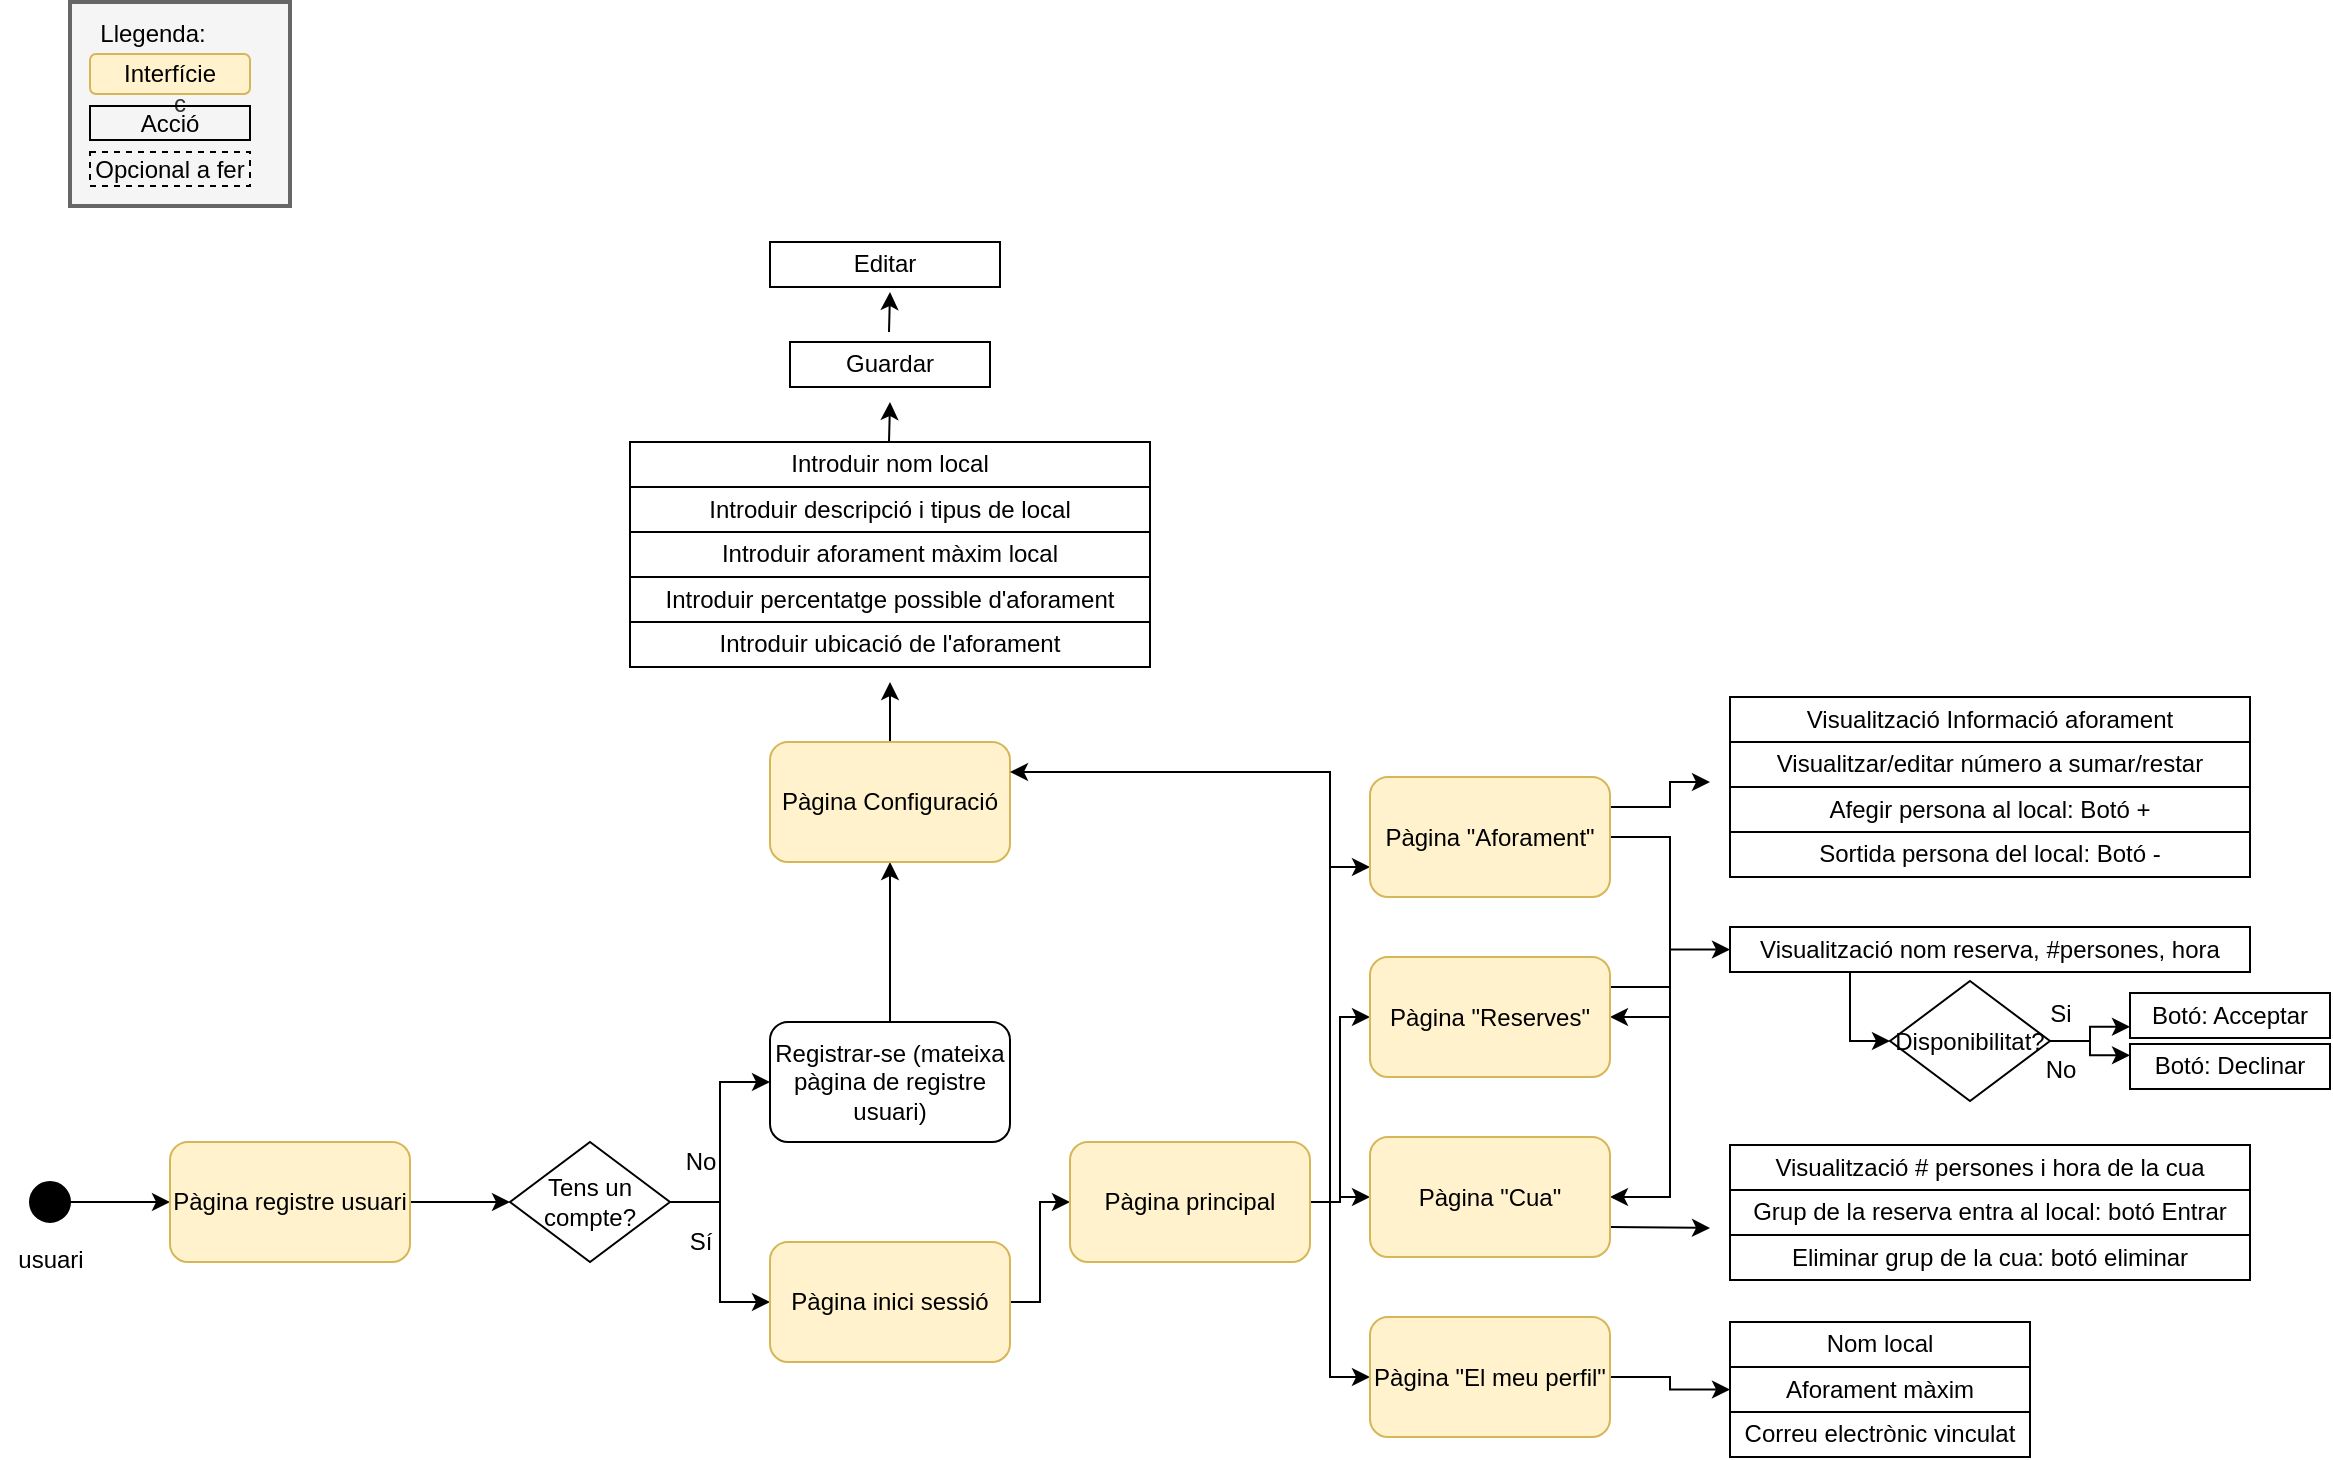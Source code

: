 <mxfile version="13.3.6" type="github" pages="4">
  <diagram id="QyLK_1G8izOVnMK4OfBK" name="Flow general B2B">
    <mxGraphModel dx="1113" dy="1560" grid="0" gridSize="10" guides="1" tooltips="1" connect="1" arrows="1" fold="1" page="0" pageScale="1" pageWidth="827" pageHeight="1169" math="0" shadow="0">
      <root>
        <mxCell id="0" />
        <mxCell id="1" parent="0" />
        <mxCell id="aOF3CNQLZm2d1WDA1n_z-32" value="c" style="rounded=0;whiteSpace=wrap;html=1;fillColor=#f5f5f5;strokeColor=#666666;fontColor=#333333;strokeWidth=2;" parent="1" vertex="1">
          <mxGeometry x="90" y="-410" width="110" height="102" as="geometry" />
        </mxCell>
        <mxCell id="_c1tW72TKpihIUh71Ftu-7" value="" style="edgeStyle=orthogonalEdgeStyle;rounded=0;orthogonalLoop=1;jettySize=auto;html=1;" parent="1" source="_c1tW72TKpihIUh71Ftu-2" target="_c1tW72TKpihIUh71Ftu-3" edge="1">
          <mxGeometry relative="1" as="geometry" />
        </mxCell>
        <mxCell id="_c1tW72TKpihIUh71Ftu-2" value="" style="ellipse;whiteSpace=wrap;html=1;aspect=fixed;fillColor=#000000;" parent="1" vertex="1">
          <mxGeometry x="70" y="180" width="20" height="20" as="geometry" />
        </mxCell>
        <mxCell id="_c1tW72TKpihIUh71Ftu-10" style="edgeStyle=orthogonalEdgeStyle;rounded=0;orthogonalLoop=1;jettySize=auto;html=1;exitX=1;exitY=0.5;exitDx=0;exitDy=0;" parent="1" source="_c1tW72TKpihIUh71Ftu-3" target="_c1tW72TKpihIUh71Ftu-9" edge="1">
          <mxGeometry relative="1" as="geometry" />
        </mxCell>
        <mxCell id="_c1tW72TKpihIUh71Ftu-3" value="Pàgina registre usuari" style="rounded=1;whiteSpace=wrap;html=1;fillColor=#fff2cc;strokeColor=#d6b656;" parent="1" vertex="1">
          <mxGeometry x="140" y="160" width="120" height="60" as="geometry" />
        </mxCell>
        <mxCell id="_c1tW72TKpihIUh71Ftu-11" style="edgeStyle=orthogonalEdgeStyle;rounded=0;orthogonalLoop=1;jettySize=auto;html=1;exitX=1;exitY=0.5;exitDx=0;exitDy=0;entryX=0;entryY=0.5;entryDx=0;entryDy=0;" parent="1" source="_c1tW72TKpihIUh71Ftu-9" target="_c1tW72TKpihIUh71Ftu-12" edge="1">
          <mxGeometry relative="1" as="geometry">
            <mxPoint x="420" y="120" as="targetPoint" />
          </mxGeometry>
        </mxCell>
        <mxCell id="_c1tW72TKpihIUh71Ftu-16" style="edgeStyle=orthogonalEdgeStyle;rounded=0;orthogonalLoop=1;jettySize=auto;html=1;exitX=1;exitY=0.5;exitDx=0;exitDy=0;" parent="1" source="_c1tW72TKpihIUh71Ftu-9" target="_c1tW72TKpihIUh71Ftu-13" edge="1">
          <mxGeometry relative="1" as="geometry" />
        </mxCell>
        <mxCell id="_c1tW72TKpihIUh71Ftu-9" value="Tens un compte?" style="rhombus;whiteSpace=wrap;html=1;fillColor=none;" parent="1" vertex="1">
          <mxGeometry x="310" y="160" width="80" height="60" as="geometry" />
        </mxCell>
        <mxCell id="aOF3CNQLZm2d1WDA1n_z-63" value="" style="edgeStyle=elbowEdgeStyle;rounded=0;orthogonalLoop=1;jettySize=auto;html=1;" parent="1" source="_c1tW72TKpihIUh71Ftu-12" target="aOF3CNQLZm2d1WDA1n_z-62" edge="1">
          <mxGeometry relative="1" as="geometry" />
        </mxCell>
        <mxCell id="_c1tW72TKpihIUh71Ftu-12" value="Registrar-se (mateixa pàgina de registre usuari)" style="rounded=1;whiteSpace=wrap;html=1;fillColor=none;" parent="1" vertex="1">
          <mxGeometry x="440" y="100" width="120" height="60" as="geometry" />
        </mxCell>
        <mxCell id="aOF3CNQLZm2d1WDA1n_z-68" value="" style="edgeStyle=elbowEdgeStyle;rounded=0;orthogonalLoop=1;jettySize=auto;html=1;" parent="1" source="aOF3CNQLZm2d1WDA1n_z-62" edge="1">
          <mxGeometry relative="1" as="geometry">
            <mxPoint x="500" y="-70" as="targetPoint" />
          </mxGeometry>
        </mxCell>
        <mxCell id="aOF3CNQLZm2d1WDA1n_z-62" value="Pàgina Configuració" style="rounded=1;whiteSpace=wrap;html=1;fillColor=#fff2cc;strokeColor=#d6b656;" parent="1" vertex="1">
          <mxGeometry x="440" y="-40" width="120" height="60" as="geometry" />
        </mxCell>
        <mxCell id="_c1tW72TKpihIUh71Ftu-29" style="edgeStyle=elbowEdgeStyle;rounded=0;orthogonalLoop=1;jettySize=auto;html=1;exitX=1;exitY=0.5;exitDx=0;exitDy=0;" parent="1" source="_c1tW72TKpihIUh71Ftu-13" target="_c1tW72TKpihIUh71Ftu-18" edge="1">
          <mxGeometry relative="1" as="geometry" />
        </mxCell>
        <mxCell id="_c1tW72TKpihIUh71Ftu-13" value="Pàgina inici sessió" style="rounded=1;whiteSpace=wrap;html=1;fillColor=#fff2cc;strokeColor=#d6b656;" parent="1" vertex="1">
          <mxGeometry x="440" y="210" width="120" height="60" as="geometry" />
        </mxCell>
        <mxCell id="_c1tW72TKpihIUh71Ftu-39" style="edgeStyle=elbowEdgeStyle;rounded=0;orthogonalLoop=1;jettySize=auto;html=1;exitX=1;exitY=0.5;exitDx=0;exitDy=0;entryX=0;entryY=0.75;entryDx=0;entryDy=0;" parent="1" source="_c1tW72TKpihIUh71Ftu-18" target="_c1tW72TKpihIUh71Ftu-22" edge="1">
          <mxGeometry relative="1" as="geometry">
            <Array as="points">
              <mxPoint x="720" y="110" />
            </Array>
          </mxGeometry>
        </mxCell>
        <mxCell id="_c1tW72TKpihIUh71Ftu-41" style="edgeStyle=elbowEdgeStyle;rounded=0;orthogonalLoop=1;jettySize=auto;html=1;exitX=1;exitY=0.5;exitDx=0;exitDy=0;" parent="1" source="_c1tW72TKpihIUh71Ftu-18" target="_c1tW72TKpihIUh71Ftu-23" edge="1">
          <mxGeometry relative="1" as="geometry" />
        </mxCell>
        <mxCell id="_c1tW72TKpihIUh71Ftu-42" style="edgeStyle=elbowEdgeStyle;rounded=0;orthogonalLoop=1;jettySize=auto;html=1;exitX=1;exitY=0.5;exitDx=0;exitDy=0;" parent="1" source="_c1tW72TKpihIUh71Ftu-18" target="_c1tW72TKpihIUh71Ftu-25" edge="1">
          <mxGeometry relative="1" as="geometry">
            <Array as="points">
              <mxPoint x="720" y="230" />
            </Array>
          </mxGeometry>
        </mxCell>
        <mxCell id="_c1tW72TKpihIUh71Ftu-43" style="edgeStyle=elbowEdgeStyle;rounded=0;orthogonalLoop=1;jettySize=auto;html=1;exitX=1;exitY=0.5;exitDx=0;exitDy=0;" parent="1" source="_c1tW72TKpihIUh71Ftu-18" target="_c1tW72TKpihIUh71Ftu-24" edge="1">
          <mxGeometry relative="1" as="geometry" />
        </mxCell>
        <mxCell id="TkilhRNAnEVEgLaQJ0GL-2" style="edgeStyle=orthogonalEdgeStyle;rounded=0;orthogonalLoop=1;jettySize=auto;html=1;exitX=1;exitY=0.5;exitDx=0;exitDy=0;entryX=1;entryY=0.25;entryDx=0;entryDy=0;" parent="1" source="_c1tW72TKpihIUh71Ftu-18" target="aOF3CNQLZm2d1WDA1n_z-62" edge="1">
          <mxGeometry relative="1" as="geometry">
            <Array as="points">
              <mxPoint x="720" y="190" />
              <mxPoint x="720" y="-25" />
            </Array>
          </mxGeometry>
        </mxCell>
        <mxCell id="_c1tW72TKpihIUh71Ftu-18" value="Pàgina principal" style="rounded=1;whiteSpace=wrap;html=1;fillColor=#fff2cc;strokeColor=#d6b656;" parent="1" vertex="1">
          <mxGeometry x="590" y="160" width="120" height="60" as="geometry" />
        </mxCell>
        <mxCell id="aOF3CNQLZm2d1WDA1n_z-13" style="edgeStyle=elbowEdgeStyle;rounded=0;orthogonalLoop=1;jettySize=auto;html=1;exitX=1;exitY=0.5;exitDx=0;exitDy=0;entryX=1;entryY=0.5;entryDx=0;entryDy=0;" parent="1" source="_c1tW72TKpihIUh71Ftu-22" target="_c1tW72TKpihIUh71Ftu-23" edge="1">
          <mxGeometry relative="1" as="geometry">
            <Array as="points">
              <mxPoint x="890" y="53" />
            </Array>
          </mxGeometry>
        </mxCell>
        <mxCell id="aOF3CNQLZm2d1WDA1n_z-14" style="edgeStyle=elbowEdgeStyle;rounded=0;orthogonalLoop=1;jettySize=auto;html=1;exitX=1;exitY=0.5;exitDx=0;exitDy=0;entryX=1;entryY=0.5;entryDx=0;entryDy=0;" parent="1" source="_c1tW72TKpihIUh71Ftu-22" target="_c1tW72TKpihIUh71Ftu-24" edge="1">
          <mxGeometry relative="1" as="geometry">
            <Array as="points">
              <mxPoint x="890" y="98" />
            </Array>
          </mxGeometry>
        </mxCell>
        <mxCell id="aOF3CNQLZm2d1WDA1n_z-26" style="edgeStyle=elbowEdgeStyle;rounded=0;orthogonalLoop=1;jettySize=auto;html=1;exitX=1;exitY=0.25;exitDx=0;exitDy=0;" parent="1" source="_c1tW72TKpihIUh71Ftu-22" edge="1">
          <mxGeometry relative="1" as="geometry">
            <mxPoint x="910" y="-20" as="targetPoint" />
            <Array as="points">
              <mxPoint x="890" y="-10" />
            </Array>
          </mxGeometry>
        </mxCell>
        <mxCell id="_c1tW72TKpihIUh71Ftu-22" value="Pàgina &quot;Aforament&quot;" style="rounded=1;whiteSpace=wrap;html=1;fillColor=#fff2cc;strokeColor=#d6b656;" parent="1" vertex="1">
          <mxGeometry x="740" y="-22.5" width="120" height="60" as="geometry" />
        </mxCell>
        <mxCell id="aOF3CNQLZm2d1WDA1n_z-79" style="edgeStyle=elbowEdgeStyle;rounded=0;orthogonalLoop=1;jettySize=auto;html=1;exitX=1;exitY=0.25;exitDx=0;exitDy=0;" parent="1" source="_c1tW72TKpihIUh71Ftu-23" target="aOF3CNQLZm2d1WDA1n_z-36" edge="1">
          <mxGeometry relative="1" as="geometry" />
        </mxCell>
        <mxCell id="_c1tW72TKpihIUh71Ftu-23" value="Pàgina &quot;Reserves&quot;" style="rounded=1;whiteSpace=wrap;html=1;fillColor=#fff2cc;strokeColor=#d6b656;" parent="1" vertex="1">
          <mxGeometry x="740" y="67.5" width="120" height="60" as="geometry" />
        </mxCell>
        <mxCell id="aOF3CNQLZm2d1WDA1n_z-52" style="rounded=0;orthogonalLoop=1;jettySize=auto;html=1;exitX=1;exitY=0.75;exitDx=0;exitDy=0;" parent="1" source="_c1tW72TKpihIUh71Ftu-24" edge="1">
          <mxGeometry relative="1" as="geometry">
            <mxPoint x="910" y="203" as="targetPoint" />
          </mxGeometry>
        </mxCell>
        <mxCell id="_c1tW72TKpihIUh71Ftu-24" value="Pàgina &quot;Cua&quot;" style="rounded=1;whiteSpace=wrap;html=1;fillColor=#fff2cc;strokeColor=#d6b656;" parent="1" vertex="1">
          <mxGeometry x="740" y="157.5" width="120" height="60" as="geometry" />
        </mxCell>
        <mxCell id="aOF3CNQLZm2d1WDA1n_z-10" style="edgeStyle=elbowEdgeStyle;rounded=0;orthogonalLoop=1;jettySize=auto;html=1;exitX=1;exitY=0.5;exitDx=0;exitDy=0;" parent="1" source="_c1tW72TKpihIUh71Ftu-25" target="aOF3CNQLZm2d1WDA1n_z-5" edge="1">
          <mxGeometry relative="1" as="geometry" />
        </mxCell>
        <mxCell id="_c1tW72TKpihIUh71Ftu-25" value="Pàgina &quot;El meu perfil&quot;" style="rounded=1;whiteSpace=wrap;html=1;fillColor=#fff2cc;strokeColor=#d6b656;" parent="1" vertex="1">
          <mxGeometry x="740" y="247.5" width="120" height="60" as="geometry" />
        </mxCell>
        <mxCell id="_c1tW72TKpihIUh71Ftu-27" value="Sí" style="text;html=1;align=center;verticalAlign=middle;resizable=0;points=[];autosize=1;" parent="1" vertex="1">
          <mxGeometry x="390" y="200" width="30" height="20" as="geometry" />
        </mxCell>
        <mxCell id="_c1tW72TKpihIUh71Ftu-28" value="No" style="text;html=1;align=center;verticalAlign=middle;resizable=0;points=[];autosize=1;" parent="1" vertex="1">
          <mxGeometry x="390" y="160" width="30" height="20" as="geometry" />
        </mxCell>
        <mxCell id="aOF3CNQLZm2d1WDA1n_z-2" value="&lt;div style=&quot;text-align: left&quot;&gt;Nom local&lt;/div&gt;" style="rounded=1;whiteSpace=wrap;html=1;fillColor=none;arcSize=0;" parent="1" vertex="1">
          <mxGeometry x="920" y="250" width="150" height="22.5" as="geometry" />
        </mxCell>
        <mxCell id="aOF3CNQLZm2d1WDA1n_z-5" value="&lt;div style=&quot;text-align: left&quot;&gt;Aforament màxim&lt;/div&gt;" style="rounded=1;whiteSpace=wrap;html=1;fillColor=none;arcSize=0;" parent="1" vertex="1">
          <mxGeometry x="920" y="272.5" width="150" height="22.5" as="geometry" />
        </mxCell>
        <mxCell id="aOF3CNQLZm2d1WDA1n_z-6" value="&lt;div style=&quot;text-align: left&quot;&gt;Correu electrònic vinculat&lt;/div&gt;" style="rounded=1;whiteSpace=wrap;html=1;fillColor=none;arcSize=0;" parent="1" vertex="1">
          <mxGeometry x="920" y="295" width="150" height="22.5" as="geometry" />
        </mxCell>
        <mxCell id="aOF3CNQLZm2d1WDA1n_z-11" value="&lt;div style=&quot;text-align: left&quot;&gt;Visualitzar/editar número a sumar/restar&lt;/div&gt;" style="rounded=1;whiteSpace=wrap;html=1;fillColor=none;arcSize=0;" parent="1" vertex="1">
          <mxGeometry x="920" y="-40" width="260" height="22.5" as="geometry" />
        </mxCell>
        <mxCell id="aOF3CNQLZm2d1WDA1n_z-15" value="&lt;div style=&quot;text-align: left&quot;&gt;Afegir persona al local: Botó +&lt;/div&gt;" style="rounded=1;whiteSpace=wrap;html=1;fillColor=none;arcSize=0;" parent="1" vertex="1">
          <mxGeometry x="920" y="-17.5" width="260" height="22.5" as="geometry" />
        </mxCell>
        <mxCell id="aOF3CNQLZm2d1WDA1n_z-16" value="&lt;div style=&quot;text-align: left&quot;&gt;Sortida persona del local: Botó -&lt;/div&gt;" style="rounded=1;whiteSpace=wrap;html=1;fillColor=none;arcSize=0;" parent="1" vertex="1">
          <mxGeometry x="920" y="5" width="260" height="22.5" as="geometry" />
        </mxCell>
        <mxCell id="aOF3CNQLZm2d1WDA1n_z-21" value="&lt;div style=&quot;text-align: left&quot;&gt;Visualització Informació aforament&lt;/div&gt;" style="rounded=1;whiteSpace=wrap;html=1;fillColor=none;arcSize=0;" parent="1" vertex="1">
          <mxGeometry x="920" y="-62.5" width="260" height="22.5" as="geometry" />
        </mxCell>
        <mxCell id="aOF3CNQLZm2d1WDA1n_z-27" value="Llegenda:" style="text;html=1;align=center;verticalAlign=middle;resizable=0;points=[];autosize=1;" parent="1" vertex="1">
          <mxGeometry x="96" y="-404" width="70" height="20" as="geometry" />
        </mxCell>
        <mxCell id="aOF3CNQLZm2d1WDA1n_z-28" value="Interfície" style="rounded=1;whiteSpace=wrap;html=1;fillColor=#fff2cc;strokeColor=#d6b656;" parent="1" vertex="1">
          <mxGeometry x="100" y="-384" width="80" height="20" as="geometry" />
        </mxCell>
        <mxCell id="aOF3CNQLZm2d1WDA1n_z-30" value="Acció" style="rounded=1;whiteSpace=wrap;html=1;fillColor=none;arcSize=0;" parent="1" vertex="1">
          <mxGeometry x="100" y="-358" width="80" height="17" as="geometry" />
        </mxCell>
        <mxCell id="aOF3CNQLZm2d1WDA1n_z-31" value="Opcional a fer" style="rounded=1;whiteSpace=wrap;html=1;fillColor=none;arcSize=0;dashed=1;" parent="1" vertex="1">
          <mxGeometry x="100" y="-335" width="80" height="17" as="geometry" />
        </mxCell>
        <mxCell id="aOF3CNQLZm2d1WDA1n_z-54" style="edgeStyle=elbowEdgeStyle;rounded=0;orthogonalLoop=1;jettySize=auto;html=1;exitX=0.25;exitY=1;exitDx=0;exitDy=0;entryX=0;entryY=0.5;entryDx=0;entryDy=0;" parent="1" source="aOF3CNQLZm2d1WDA1n_z-36" target="aOF3CNQLZm2d1WDA1n_z-53" edge="1">
          <mxGeometry relative="1" as="geometry">
            <Array as="points">
              <mxPoint x="980" y="100" />
            </Array>
          </mxGeometry>
        </mxCell>
        <mxCell id="aOF3CNQLZm2d1WDA1n_z-36" value="&lt;div style=&quot;text-align: left&quot;&gt;Visualització nom reserva, #persones, hora&lt;/div&gt;" style="rounded=1;whiteSpace=wrap;html=1;fillColor=none;arcSize=0;" parent="1" vertex="1">
          <mxGeometry x="920" y="52.5" width="260" height="22.5" as="geometry" />
        </mxCell>
        <mxCell id="aOF3CNQLZm2d1WDA1n_z-46" value="&lt;div style=&quot;text-align: left&quot;&gt;Visualització # persones i hora de la cua&lt;/div&gt;" style="rounded=1;whiteSpace=wrap;html=1;fillColor=none;arcSize=0;" parent="1" vertex="1">
          <mxGeometry x="920" y="161.5" width="260" height="22.5" as="geometry" />
        </mxCell>
        <mxCell id="aOF3CNQLZm2d1WDA1n_z-47" value="&lt;div style=&quot;text-align: left&quot;&gt;Grup de la reserva entra al local: botó Entrar&lt;/div&gt;" style="rounded=1;whiteSpace=wrap;html=1;fillColor=none;arcSize=0;" parent="1" vertex="1">
          <mxGeometry x="920" y="184" width="260" height="22.5" as="geometry" />
        </mxCell>
        <mxCell id="aOF3CNQLZm2d1WDA1n_z-48" value="&lt;div style=&quot;text-align: left&quot;&gt;Eliminar grup de la cua: botó eliminar&lt;/div&gt;" style="rounded=1;whiteSpace=wrap;html=1;fillColor=none;arcSize=0;" parent="1" vertex="1">
          <mxGeometry x="920" y="206.5" width="260" height="22.5" as="geometry" />
        </mxCell>
        <mxCell id="aOF3CNQLZm2d1WDA1n_z-57" style="edgeStyle=elbowEdgeStyle;rounded=0;orthogonalLoop=1;jettySize=auto;html=1;exitX=1;exitY=0.5;exitDx=0;exitDy=0;entryX=0;entryY=0.75;entryDx=0;entryDy=0;" parent="1" source="aOF3CNQLZm2d1WDA1n_z-53" target="aOF3CNQLZm2d1WDA1n_z-55" edge="1">
          <mxGeometry relative="1" as="geometry" />
        </mxCell>
        <mxCell id="aOF3CNQLZm2d1WDA1n_z-58" style="edgeStyle=elbowEdgeStyle;rounded=0;orthogonalLoop=1;jettySize=auto;html=1;exitX=1;exitY=0.5;exitDx=0;exitDy=0;entryX=0;entryY=0.25;entryDx=0;entryDy=0;" parent="1" source="aOF3CNQLZm2d1WDA1n_z-53" target="aOF3CNQLZm2d1WDA1n_z-56" edge="1">
          <mxGeometry relative="1" as="geometry" />
        </mxCell>
        <mxCell id="aOF3CNQLZm2d1WDA1n_z-53" value="Disponibilitat?" style="rhombus;whiteSpace=wrap;html=1;fillColor=none;" parent="1" vertex="1">
          <mxGeometry x="1000" y="79.5" width="80" height="60" as="geometry" />
        </mxCell>
        <mxCell id="aOF3CNQLZm2d1WDA1n_z-55" value="&lt;div style=&quot;text-align: left&quot;&gt;Botó: Acceptar&lt;/div&gt;" style="rounded=1;whiteSpace=wrap;html=1;fillColor=none;arcSize=0;" parent="1" vertex="1">
          <mxGeometry x="1120" y="85.5" width="100" height="22.5" as="geometry" />
        </mxCell>
        <mxCell id="aOF3CNQLZm2d1WDA1n_z-56" value="&lt;div style=&quot;text-align: left&quot;&gt;Botó: Declinar&lt;/div&gt;" style="rounded=1;whiteSpace=wrap;html=1;fillColor=none;arcSize=0;" parent="1" vertex="1">
          <mxGeometry x="1120" y="111" width="100" height="22.5" as="geometry" />
        </mxCell>
        <mxCell id="aOF3CNQLZm2d1WDA1n_z-59" value="Si" style="text;html=1;align=center;verticalAlign=middle;resizable=0;points=[];autosize=1;" parent="1" vertex="1">
          <mxGeometry x="1070" y="85.5" width="30" height="20" as="geometry" />
        </mxCell>
        <mxCell id="aOF3CNQLZm2d1WDA1n_z-60" value="No" style="text;html=1;align=center;verticalAlign=middle;resizable=0;points=[];autosize=1;" parent="1" vertex="1">
          <mxGeometry x="1070" y="113.5" width="30" height="20" as="geometry" />
        </mxCell>
        <mxCell id="aOF3CNQLZm2d1WDA1n_z-64" value="&lt;div style=&quot;text-align: left&quot;&gt;Introduir percentatge possible d&#39;aforament&lt;/div&gt;" style="rounded=1;whiteSpace=wrap;html=1;fillColor=none;arcSize=0;" parent="1" vertex="1">
          <mxGeometry x="370" y="-122.5" width="260" height="22.5" as="geometry" />
        </mxCell>
        <mxCell id="aOF3CNQLZm2d1WDA1n_z-67" value="&lt;div style=&quot;text-align: left&quot;&gt;Introduir aforament màxim local&lt;/div&gt;" style="rounded=1;whiteSpace=wrap;html=1;fillColor=none;arcSize=0;" parent="1" vertex="1">
          <mxGeometry x="370" y="-145" width="260" height="22.5" as="geometry" />
        </mxCell>
        <mxCell id="aOF3CNQLZm2d1WDA1n_z-70" value="&lt;div style=&quot;text-align: left&quot;&gt;Introduir descripció i tipus de local&lt;/div&gt;" style="rounded=1;whiteSpace=wrap;html=1;fillColor=none;arcSize=0;" parent="1" vertex="1">
          <mxGeometry x="370" y="-167.5" width="260" height="22.5" as="geometry" />
        </mxCell>
        <mxCell id="aOF3CNQLZm2d1WDA1n_z-72" value="&lt;div style=&quot;text-align: left&quot;&gt;Guardar&lt;/div&gt;" style="rounded=1;whiteSpace=wrap;html=1;fillColor=none;arcSize=0;" parent="1" vertex="1">
          <mxGeometry x="450" y="-240" width="100" height="22.5" as="geometry" />
        </mxCell>
        <mxCell id="TkilhRNAnEVEgLaQJ0GL-1" value="&lt;div style=&quot;text-align: left&quot;&gt;Introduir nom local&lt;/div&gt;" style="rounded=1;whiteSpace=wrap;html=1;fillColor=none;arcSize=0;" parent="1" vertex="1">
          <mxGeometry x="370" y="-190" width="260" height="22.5" as="geometry" />
        </mxCell>
        <mxCell id="TkilhRNAnEVEgLaQJ0GL-14" value="" style="endArrow=classic;html=1;" parent="1" edge="1">
          <mxGeometry width="50" height="50" relative="1" as="geometry">
            <mxPoint x="499.5" y="-190" as="sourcePoint" />
            <mxPoint x="500" y="-210" as="targetPoint" />
          </mxGeometry>
        </mxCell>
        <mxCell id="TkilhRNAnEVEgLaQJ0GL-17" value="" style="endArrow=classic;html=1;" parent="1" edge="1">
          <mxGeometry width="50" height="50" relative="1" as="geometry">
            <mxPoint x="499.5" y="-245" as="sourcePoint" />
            <mxPoint x="500" y="-265" as="targetPoint" />
          </mxGeometry>
        </mxCell>
        <mxCell id="TkilhRNAnEVEgLaQJ0GL-29" value="&lt;div style=&quot;text-align: left&quot;&gt;Introduir ubicació de l&#39;aforament&lt;/div&gt;" style="rounded=1;whiteSpace=wrap;html=1;fillColor=none;arcSize=0;" parent="1" vertex="1">
          <mxGeometry x="370" y="-100" width="260" height="22.5" as="geometry" />
        </mxCell>
        <mxCell id="TkilhRNAnEVEgLaQJ0GL-35" value="&lt;div style=&quot;text-align: left&quot;&gt;Editar&lt;/div&gt;" style="rounded=1;whiteSpace=wrap;html=1;fillColor=none;arcSize=0;" parent="1" vertex="1">
          <mxGeometry x="440" y="-290" width="115" height="22.5" as="geometry" />
        </mxCell>
        <mxCell id="0jhUJ5c-j2l5Zrew0FBh-1" value="usuari" style="text;html=1;align=center;verticalAlign=middle;resizable=0;points=[];autosize=1;" parent="1" vertex="1">
          <mxGeometry x="55" y="209" width="50" height="20" as="geometry" />
        </mxCell>
      </root>
    </mxGraphModel>
  </diagram>
  <diagram id="xvjuU5OqG2bT5GJd8oEb" name="Flow general B2C">
    <mxGraphModel dx="1997" dy="1771" grid="0" gridSize="10" guides="1" tooltips="1" connect="1" arrows="1" fold="1" page="0" pageScale="1" pageWidth="827" pageHeight="1169" math="0" shadow="0">
      <root>
        <mxCell id="i2RtokQAjqtKmHnBPMio-0" />
        <mxCell id="i2RtokQAjqtKmHnBPMio-1" parent="i2RtokQAjqtKmHnBPMio-0" />
        <mxCell id="DBiy78oFLPqG4dcvD1ym-0" value="c" style="rounded=0;whiteSpace=wrap;html=1;fillColor=#f5f5f5;strokeColor=#666666;fontColor=#333333;strokeWidth=2;" parent="i2RtokQAjqtKmHnBPMio-1" vertex="1">
          <mxGeometry x="90" y="-410" width="110" height="102" as="geometry" />
        </mxCell>
        <mxCell id="DBiy78oFLPqG4dcvD1ym-1" value="" style="edgeStyle=orthogonalEdgeStyle;rounded=0;orthogonalLoop=1;jettySize=auto;html=1;" parent="i2RtokQAjqtKmHnBPMio-1" source="DBiy78oFLPqG4dcvD1ym-2" target="DBiy78oFLPqG4dcvD1ym-4" edge="1">
          <mxGeometry relative="1" as="geometry" />
        </mxCell>
        <mxCell id="DBiy78oFLPqG4dcvD1ym-2" value="" style="ellipse;whiteSpace=wrap;html=1;aspect=fixed;fillColor=#000000;" parent="i2RtokQAjqtKmHnBPMio-1" vertex="1">
          <mxGeometry x="70" y="180" width="20" height="20" as="geometry" />
        </mxCell>
        <mxCell id="DBiy78oFLPqG4dcvD1ym-3" style="edgeStyle=orthogonalEdgeStyle;rounded=0;orthogonalLoop=1;jettySize=auto;html=1;exitX=1;exitY=0.5;exitDx=0;exitDy=0;" parent="i2RtokQAjqtKmHnBPMio-1" source="DBiy78oFLPqG4dcvD1ym-4" target="DBiy78oFLPqG4dcvD1ym-7" edge="1">
          <mxGeometry relative="1" as="geometry" />
        </mxCell>
        <mxCell id="DBiy78oFLPqG4dcvD1ym-4" value="Pàgina inicial" style="rounded=1;whiteSpace=wrap;html=1;fillColor=#fff2cc;strokeColor=#d6b656;" parent="i2RtokQAjqtKmHnBPMio-1" vertex="1">
          <mxGeometry x="140" y="160" width="120" height="60" as="geometry" />
        </mxCell>
        <mxCell id="DBiy78oFLPqG4dcvD1ym-5" style="edgeStyle=orthogonalEdgeStyle;rounded=0;orthogonalLoop=1;jettySize=auto;html=1;exitX=1;exitY=0.5;exitDx=0;exitDy=0;entryX=0;entryY=0.5;entryDx=0;entryDy=0;" parent="i2RtokQAjqtKmHnBPMio-1" source="DBiy78oFLPqG4dcvD1ym-7" target="DBiy78oFLPqG4dcvD1ym-9" edge="1">
          <mxGeometry relative="1" as="geometry">
            <mxPoint x="420" y="120" as="targetPoint" />
          </mxGeometry>
        </mxCell>
        <mxCell id="DBiy78oFLPqG4dcvD1ym-6" style="edgeStyle=orthogonalEdgeStyle;rounded=0;orthogonalLoop=1;jettySize=auto;html=1;exitX=1;exitY=0.5;exitDx=0;exitDy=0;" parent="i2RtokQAjqtKmHnBPMio-1" source="DBiy78oFLPqG4dcvD1ym-7" target="DBiy78oFLPqG4dcvD1ym-13" edge="1">
          <mxGeometry relative="1" as="geometry" />
        </mxCell>
        <mxCell id="DBiy78oFLPqG4dcvD1ym-7" value="Tens un compte?" style="rhombus;whiteSpace=wrap;html=1;fillColor=none;" parent="i2RtokQAjqtKmHnBPMio-1" vertex="1">
          <mxGeometry x="310" y="160" width="80" height="60" as="geometry" />
        </mxCell>
        <mxCell id="DBiy78oFLPqG4dcvD1ym-8" value="" style="edgeStyle=elbowEdgeStyle;rounded=0;orthogonalLoop=1;jettySize=auto;html=1;" parent="i2RtokQAjqtKmHnBPMio-1" source="DBiy78oFLPqG4dcvD1ym-9" target="DBiy78oFLPqG4dcvD1ym-11" edge="1">
          <mxGeometry relative="1" as="geometry" />
        </mxCell>
        <mxCell id="DBiy78oFLPqG4dcvD1ym-9" value="Pàgina de registre usuari" style="rounded=1;whiteSpace=wrap;html=1;fillColor=#fff2cc;strokeColor=#d6b656;" parent="i2RtokQAjqtKmHnBPMio-1" vertex="1">
          <mxGeometry x="440" y="100" width="120" height="60" as="geometry" />
        </mxCell>
        <mxCell id="DBiy78oFLPqG4dcvD1ym-10" value="" style="edgeStyle=elbowEdgeStyle;rounded=0;orthogonalLoop=1;jettySize=auto;html=1;" parent="i2RtokQAjqtKmHnBPMio-1" source="DBiy78oFLPqG4dcvD1ym-11" edge="1">
          <mxGeometry relative="1" as="geometry">
            <mxPoint x="500" y="-70" as="targetPoint" />
          </mxGeometry>
        </mxCell>
        <mxCell id="DBiy78oFLPqG4dcvD1ym-11" value="Pàgina Configuració" style="rounded=1;whiteSpace=wrap;html=1;fillColor=#fff2cc;strokeColor=#d6b656;" parent="i2RtokQAjqtKmHnBPMio-1" vertex="1">
          <mxGeometry x="440" y="-40" width="120" height="60" as="geometry" />
        </mxCell>
        <mxCell id="DBiy78oFLPqG4dcvD1ym-12" style="edgeStyle=elbowEdgeStyle;rounded=0;orthogonalLoop=1;jettySize=auto;html=1;exitX=1;exitY=0.5;exitDx=0;exitDy=0;" parent="i2RtokQAjqtKmHnBPMio-1" source="DBiy78oFLPqG4dcvD1ym-13" target="DBiy78oFLPqG4dcvD1ym-19" edge="1">
          <mxGeometry relative="1" as="geometry" />
        </mxCell>
        <mxCell id="DBiy78oFLPqG4dcvD1ym-13" value="Pàgina inici sessió" style="rounded=1;whiteSpace=wrap;html=1;fillColor=#fff2cc;strokeColor=#d6b656;" parent="i2RtokQAjqtKmHnBPMio-1" vertex="1">
          <mxGeometry x="440" y="210" width="120" height="60" as="geometry" />
        </mxCell>
        <mxCell id="DBiy78oFLPqG4dcvD1ym-14" style="edgeStyle=elbowEdgeStyle;rounded=0;orthogonalLoop=1;jettySize=auto;html=1;exitX=1;exitY=0.5;exitDx=0;exitDy=0;entryX=0;entryY=0.75;entryDx=0;entryDy=0;" parent="i2RtokQAjqtKmHnBPMio-1" source="DBiy78oFLPqG4dcvD1ym-19" target="DBiy78oFLPqG4dcvD1ym-23" edge="1">
          <mxGeometry relative="1" as="geometry">
            <Array as="points">
              <mxPoint x="720" y="110" />
            </Array>
          </mxGeometry>
        </mxCell>
        <mxCell id="DBiy78oFLPqG4dcvD1ym-15" style="edgeStyle=elbowEdgeStyle;rounded=0;orthogonalLoop=1;jettySize=auto;html=1;exitX=1;exitY=0.5;exitDx=0;exitDy=0;" parent="i2RtokQAjqtKmHnBPMio-1" source="DBiy78oFLPqG4dcvD1ym-19" target="DBiy78oFLPqG4dcvD1ym-25" edge="1">
          <mxGeometry relative="1" as="geometry" />
        </mxCell>
        <mxCell id="DBiy78oFLPqG4dcvD1ym-16" style="edgeStyle=elbowEdgeStyle;rounded=0;orthogonalLoop=1;jettySize=auto;html=1;exitX=1;exitY=0.5;exitDx=0;exitDy=0;" parent="i2RtokQAjqtKmHnBPMio-1" source="DBiy78oFLPqG4dcvD1ym-19" target="DBiy78oFLPqG4dcvD1ym-29" edge="1">
          <mxGeometry relative="1" as="geometry">
            <Array as="points">
              <mxPoint x="720" y="230" />
            </Array>
          </mxGeometry>
        </mxCell>
        <mxCell id="DBiy78oFLPqG4dcvD1ym-17" style="edgeStyle=elbowEdgeStyle;rounded=0;orthogonalLoop=1;jettySize=auto;html=1;exitX=1;exitY=0.5;exitDx=0;exitDy=0;" parent="i2RtokQAjqtKmHnBPMio-1" source="DBiy78oFLPqG4dcvD1ym-19" target="DBiy78oFLPqG4dcvD1ym-27" edge="1">
          <mxGeometry relative="1" as="geometry" />
        </mxCell>
        <mxCell id="DBiy78oFLPqG4dcvD1ym-18" style="edgeStyle=orthogonalEdgeStyle;rounded=0;orthogonalLoop=1;jettySize=auto;html=1;exitX=1;exitY=0.5;exitDx=0;exitDy=0;entryX=1;entryY=0.25;entryDx=0;entryDy=0;" parent="i2RtokQAjqtKmHnBPMio-1" source="DBiy78oFLPqG4dcvD1ym-19" target="DBiy78oFLPqG4dcvD1ym-11" edge="1">
          <mxGeometry relative="1" as="geometry">
            <Array as="points">
              <mxPoint x="720" y="190" />
              <mxPoint x="720" y="-25" />
            </Array>
          </mxGeometry>
        </mxCell>
        <mxCell id="DBiy78oFLPqG4dcvD1ym-19" value="Pàgina principal" style="rounded=1;whiteSpace=wrap;html=1;fillColor=#fff2cc;strokeColor=#d6b656;" parent="i2RtokQAjqtKmHnBPMio-1" vertex="1">
          <mxGeometry x="590" y="160" width="120" height="60" as="geometry" />
        </mxCell>
        <mxCell id="E23Pc7M7Ek-944ZfkUTm-3" style="edgeStyle=elbowEdgeStyle;rounded=0;orthogonalLoop=1;jettySize=auto;html=1;exitX=1;exitY=0.5;exitDx=0;exitDy=0;" parent="i2RtokQAjqtKmHnBPMio-1" source="DBiy78oFLPqG4dcvD1ym-23" edge="1">
          <mxGeometry relative="1" as="geometry">
            <mxPoint x="903" y="-34" as="targetPoint" />
            <Array as="points">
              <mxPoint x="882" y="-34" />
            </Array>
          </mxGeometry>
        </mxCell>
        <mxCell id="DBiy78oFLPqG4dcvD1ym-23" value="Pàgina &quot;El meu voltant&quot;" style="rounded=1;whiteSpace=wrap;html=1;fillColor=#fff2cc;strokeColor=#d6b656;" parent="i2RtokQAjqtKmHnBPMio-1" vertex="1">
          <mxGeometry x="740" y="-22.5" width="120" height="60" as="geometry" />
        </mxCell>
        <mxCell id="DBiy78oFLPqG4dcvD1ym-25" value="Pàgina &quot;Agradaments&quot;" style="rounded=1;whiteSpace=wrap;html=1;fillColor=#fff2cc;strokeColor=#d6b656;" parent="i2RtokQAjqtKmHnBPMio-1" vertex="1">
          <mxGeometry x="740" y="67.5" width="120" height="60" as="geometry" />
        </mxCell>
        <mxCell id="DBiy78oFLPqG4dcvD1ym-27" value="Pàgina &quot;Reserves&quot;" style="rounded=1;whiteSpace=wrap;html=1;fillColor=#fff2cc;strokeColor=#d6b656;" parent="i2RtokQAjqtKmHnBPMio-1" vertex="1">
          <mxGeometry x="740" y="157.5" width="120" height="60" as="geometry" />
        </mxCell>
        <mxCell id="DBiy78oFLPqG4dcvD1ym-28" style="edgeStyle=elbowEdgeStyle;rounded=0;orthogonalLoop=1;jettySize=auto;html=1;exitX=1;exitY=0.5;exitDx=0;exitDy=0;" parent="i2RtokQAjqtKmHnBPMio-1" source="DBiy78oFLPqG4dcvD1ym-29" target="DBiy78oFLPqG4dcvD1ym-33" edge="1">
          <mxGeometry relative="1" as="geometry" />
        </mxCell>
        <mxCell id="DBiy78oFLPqG4dcvD1ym-29" value="Pàgina &quot;El meu perfil&quot;" style="rounded=1;whiteSpace=wrap;html=1;fillColor=#fff2cc;strokeColor=#d6b656;" parent="i2RtokQAjqtKmHnBPMio-1" vertex="1">
          <mxGeometry x="740" y="247.5" width="120" height="60" as="geometry" />
        </mxCell>
        <mxCell id="DBiy78oFLPqG4dcvD1ym-30" value="Sí" style="text;html=1;align=center;verticalAlign=middle;resizable=0;points=[];autosize=1;" parent="i2RtokQAjqtKmHnBPMio-1" vertex="1">
          <mxGeometry x="390" y="200" width="30" height="20" as="geometry" />
        </mxCell>
        <mxCell id="DBiy78oFLPqG4dcvD1ym-31" value="No" style="text;html=1;align=center;verticalAlign=middle;resizable=0;points=[];autosize=1;" parent="i2RtokQAjqtKmHnBPMio-1" vertex="1">
          <mxGeometry x="390" y="160" width="30" height="20" as="geometry" />
        </mxCell>
        <mxCell id="DBiy78oFLPqG4dcvD1ym-32" value="&lt;div style=&quot;text-align: left&quot;&gt;Nom usuari&lt;/div&gt;" style="rounded=1;whiteSpace=wrap;html=1;fillColor=none;arcSize=0;" parent="i2RtokQAjqtKmHnBPMio-1" vertex="1">
          <mxGeometry x="920" y="250" width="150" height="22.5" as="geometry" />
        </mxCell>
        <mxCell id="DBiy78oFLPqG4dcvD1ym-33" value="&lt;div style=&quot;text-align: left&quot;&gt;Foto usuari&lt;/div&gt;" style="rounded=1;whiteSpace=wrap;html=1;fillColor=none;arcSize=0;dashed=1;" parent="i2RtokQAjqtKmHnBPMio-1" vertex="1">
          <mxGeometry x="920" y="272.5" width="150" height="22.5" as="geometry" />
        </mxCell>
        <mxCell id="DBiy78oFLPqG4dcvD1ym-34" value="&lt;div style=&quot;text-align: left&quot;&gt;Correu electrònic vinculat&lt;/div&gt;" style="rounded=1;whiteSpace=wrap;html=1;fillColor=none;arcSize=0;" parent="i2RtokQAjqtKmHnBPMio-1" vertex="1">
          <mxGeometry x="920" y="295" width="150" height="22.5" as="geometry" />
        </mxCell>
        <mxCell id="DBiy78oFLPqG4dcvD1ym-43" value="Llegenda:" style="text;html=1;align=center;verticalAlign=middle;resizable=0;points=[];autosize=1;" parent="i2RtokQAjqtKmHnBPMio-1" vertex="1">
          <mxGeometry x="96" y="-404" width="70" height="20" as="geometry" />
        </mxCell>
        <mxCell id="DBiy78oFLPqG4dcvD1ym-44" value="Interfície" style="rounded=1;whiteSpace=wrap;html=1;fillColor=#fff2cc;strokeColor=#d6b656;" parent="i2RtokQAjqtKmHnBPMio-1" vertex="1">
          <mxGeometry x="100" y="-384" width="80" height="20" as="geometry" />
        </mxCell>
        <mxCell id="DBiy78oFLPqG4dcvD1ym-45" value="Acció" style="rounded=1;whiteSpace=wrap;html=1;fillColor=none;arcSize=0;" parent="i2RtokQAjqtKmHnBPMio-1" vertex="1">
          <mxGeometry x="100" y="-358" width="80" height="17" as="geometry" />
        </mxCell>
        <mxCell id="DBiy78oFLPqG4dcvD1ym-46" value="Opcional a fer" style="rounded=1;whiteSpace=wrap;html=1;fillColor=none;arcSize=0;dashed=1;" parent="i2RtokQAjqtKmHnBPMio-1" vertex="1">
          <mxGeometry x="100" y="-335" width="80" height="17" as="geometry" />
        </mxCell>
        <mxCell id="DBiy78oFLPqG4dcvD1ym-67" value="&lt;div style=&quot;text-align: left&quot;&gt;Introduir foto&amp;nbsp;&lt;/div&gt;" style="rounded=1;whiteSpace=wrap;html=1;fillColor=none;arcSize=0;" parent="i2RtokQAjqtKmHnBPMio-1" vertex="1">
          <mxGeometry x="370" y="-122.5" width="260" height="22.5" as="geometry" />
        </mxCell>
        <mxCell id="DBiy78oFLPqG4dcvD1ym-88" style="edgeStyle=orthogonalEdgeStyle;rounded=0;orthogonalLoop=1;jettySize=auto;html=1;exitX=0.5;exitY=0;exitDx=0;exitDy=0;entryX=0.5;entryY=1;entryDx=0;entryDy=0;" parent="i2RtokQAjqtKmHnBPMio-1" source="DBiy78oFLPqG4dcvD1ym-68" target="DBiy78oFLPqG4dcvD1ym-87" edge="1">
          <mxGeometry relative="1" as="geometry" />
        </mxCell>
        <mxCell id="DBiy78oFLPqG4dcvD1ym-68" value="&lt;div style=&quot;text-align: left&quot;&gt;Guardar&lt;/div&gt;" style="rounded=1;whiteSpace=wrap;html=1;fillColor=none;arcSize=0;" parent="i2RtokQAjqtKmHnBPMio-1" vertex="1">
          <mxGeometry x="450" y="-176" width="100" height="22.5" as="geometry" />
        </mxCell>
        <mxCell id="DBiy78oFLPqG4dcvD1ym-75" value="" style="endArrow=classic;html=1;" parent="i2RtokQAjqtKmHnBPMio-1" edge="1">
          <mxGeometry width="50" height="50" relative="1" as="geometry">
            <mxPoint x="499.66" y="-128" as="sourcePoint" />
            <mxPoint x="500.16" y="-148" as="targetPoint" />
          </mxGeometry>
        </mxCell>
        <mxCell id="DBiy78oFLPqG4dcvD1ym-79" value="&lt;div style=&quot;text-align: left&quot;&gt;Introduir nom usuari&lt;/div&gt;" style="rounded=1;whiteSpace=wrap;html=1;fillColor=none;arcSize=0;" parent="i2RtokQAjqtKmHnBPMio-1" vertex="1">
          <mxGeometry x="370" y="-100" width="260" height="22.5" as="geometry" />
        </mxCell>
        <mxCell id="DBiy78oFLPqG4dcvD1ym-86" value="&lt;div style=&quot;text-align: left&quot;&gt;Editar foto&amp;nbsp;&lt;/div&gt;" style="rounded=1;whiteSpace=wrap;html=1;fillColor=none;arcSize=0;" parent="i2RtokQAjqtKmHnBPMio-1" vertex="1">
          <mxGeometry x="370" y="-250" width="260" height="22.5" as="geometry" />
        </mxCell>
        <mxCell id="DBiy78oFLPqG4dcvD1ym-87" value="&lt;div style=&quot;text-align: left&quot;&gt;Editar nom usuari&lt;/div&gt;" style="rounded=1;whiteSpace=wrap;html=1;fillColor=none;arcSize=0;" parent="i2RtokQAjqtKmHnBPMio-1" vertex="1">
          <mxGeometry x="370" y="-227.5" width="260" height="22.5" as="geometry" />
        </mxCell>
        <mxCell id="DBiy78oFLPqG4dcvD1ym-89" value="&lt;div style=&quot;text-align: left&quot;&gt;Mapa&lt;/div&gt;" style="rounded=1;whiteSpace=wrap;html=1;fillColor=none;arcSize=0;dashed=1;" parent="i2RtokQAjqtKmHnBPMio-1" vertex="1">
          <mxGeometry x="926" y="-63" width="150" height="22.5" as="geometry" />
        </mxCell>
        <mxCell id="DBiy78oFLPqG4dcvD1ym-108" style="edgeStyle=orthogonalEdgeStyle;rounded=0;orthogonalLoop=1;jettySize=auto;html=1;exitX=1;exitY=0.5;exitDx=0;exitDy=0;entryX=0;entryY=0.5;entryDx=0;entryDy=0;" parent="i2RtokQAjqtKmHnBPMio-1" source="DBiy78oFLPqG4dcvD1ym-90" target="DBiy78oFLPqG4dcvD1ym-92" edge="1">
          <mxGeometry relative="1" as="geometry" />
        </mxCell>
        <mxCell id="DBiy78oFLPqG4dcvD1ym-109" style="edgeStyle=orthogonalEdgeStyle;rounded=0;orthogonalLoop=1;jettySize=auto;html=1;exitX=1;exitY=0.5;exitDx=0;exitDy=0;entryX=0;entryY=0.5;entryDx=0;entryDy=0;" parent="i2RtokQAjqtKmHnBPMio-1" source="DBiy78oFLPqG4dcvD1ym-90" target="DBiy78oFLPqG4dcvD1ym-93" edge="1">
          <mxGeometry relative="1" as="geometry" />
        </mxCell>
        <mxCell id="DBiy78oFLPqG4dcvD1ym-110" style="edgeStyle=orthogonalEdgeStyle;rounded=0;orthogonalLoop=1;jettySize=auto;html=1;exitX=1;exitY=0.5;exitDx=0;exitDy=0;entryX=0;entryY=0.5;entryDx=0;entryDy=0;" parent="i2RtokQAjqtKmHnBPMio-1" source="DBiy78oFLPqG4dcvD1ym-90" target="DBiy78oFLPqG4dcvD1ym-95" edge="1">
          <mxGeometry relative="1" as="geometry" />
        </mxCell>
        <mxCell id="DBiy78oFLPqG4dcvD1ym-111" style="edgeStyle=orthogonalEdgeStyle;rounded=0;orthogonalLoop=1;jettySize=auto;html=1;exitX=1;exitY=0.5;exitDx=0;exitDy=0;entryX=0;entryY=0.5;entryDx=0;entryDy=0;" parent="i2RtokQAjqtKmHnBPMio-1" source="DBiy78oFLPqG4dcvD1ym-90" target="DBiy78oFLPqG4dcvD1ym-98" edge="1">
          <mxGeometry relative="1" as="geometry" />
        </mxCell>
        <mxCell id="DBiy78oFLPqG4dcvD1ym-90" value="Filtre" style="rounded=1;whiteSpace=wrap;html=1;fillColor=none;arcSize=0;dashed=1;" parent="i2RtokQAjqtKmHnBPMio-1" vertex="1">
          <mxGeometry x="926" y="-40.5" width="150" height="22.5" as="geometry" />
        </mxCell>
        <mxCell id="E23Pc7M7Ek-944ZfkUTm-0" style="edgeStyle=orthogonalEdgeStyle;rounded=0;orthogonalLoop=1;jettySize=auto;html=1;exitX=1;exitY=0.5;exitDx=0;exitDy=0;" parent="i2RtokQAjqtKmHnBPMio-1" source="DBiy78oFLPqG4dcvD1ym-91" target="DBiy78oFLPqG4dcvD1ym-104" edge="1">
          <mxGeometry relative="1" as="geometry" />
        </mxCell>
        <mxCell id="E23Pc7M7Ek-944ZfkUTm-1" style="edgeStyle=orthogonalEdgeStyle;rounded=0;orthogonalLoop=1;jettySize=auto;html=1;exitX=1;exitY=0.5;exitDx=0;exitDy=0;" parent="i2RtokQAjqtKmHnBPMio-1" source="DBiy78oFLPqG4dcvD1ym-91" target="DBiy78oFLPqG4dcvD1ym-105" edge="1">
          <mxGeometry relative="1" as="geometry" />
        </mxCell>
        <mxCell id="DBiy78oFLPqG4dcvD1ym-91" value="&lt;div style=&quot;text-align: left&quot;&gt;Llistat de locals&lt;/div&gt;" style="rounded=1;whiteSpace=wrap;html=1;fillColor=none;arcSize=0;" parent="i2RtokQAjqtKmHnBPMio-1" vertex="1">
          <mxGeometry x="926" y="-18" width="150" height="22.5" as="geometry" />
        </mxCell>
        <mxCell id="DBiy78oFLPqG4dcvD1ym-92" value="&lt;div style=&quot;text-align: left&quot;&gt;Restaurants&lt;/div&gt;" style="rounded=1;whiteSpace=wrap;html=1;fillColor=none;arcSize=0;dashed=1;strokeColor=none;" parent="i2RtokQAjqtKmHnBPMio-1" vertex="1">
          <mxGeometry x="1116" y="-133.75" width="150" height="22.5" as="geometry" />
        </mxCell>
        <mxCell id="DBiy78oFLPqG4dcvD1ym-93" value="Botigues" style="rounded=1;whiteSpace=wrap;html=1;fillColor=none;arcSize=0;dashed=1;strokeColor=none;" parent="i2RtokQAjqtKmHnBPMio-1" vertex="1">
          <mxGeometry x="1116" y="-111.25" width="150" height="22.5" as="geometry" />
        </mxCell>
        <mxCell id="DBiy78oFLPqG4dcvD1ym-95" value="Supermercat" style="rounded=1;whiteSpace=wrap;html=1;fillColor=none;arcSize=0;dashed=1;strokeColor=none;" parent="i2RtokQAjqtKmHnBPMio-1" vertex="1">
          <mxGeometry x="1116" y="-88.75" width="150" height="22.5" as="geometry" />
        </mxCell>
        <mxCell id="DBiy78oFLPqG4dcvD1ym-98" value="Farmacies" style="rounded=1;whiteSpace=wrap;html=1;fillColor=none;arcSize=0;dashed=1;strokeColor=none;" parent="i2RtokQAjqtKmHnBPMio-1" vertex="1">
          <mxGeometry x="1116" y="-66.25" width="150" height="22.5" as="geometry" />
        </mxCell>
        <mxCell id="DBiy78oFLPqG4dcvD1ym-104" value="&lt;div style=&quot;text-align: left&quot;&gt;Nom local&lt;/div&gt;" style="rounded=1;whiteSpace=wrap;html=1;fillColor=none;arcSize=0;strokeColor=none;" parent="i2RtokQAjqtKmHnBPMio-1" vertex="1">
          <mxGeometry x="1116" y="-28" width="150" height="22.5" as="geometry" />
        </mxCell>
        <mxCell id="E23Pc7M7Ek-944ZfkUTm-4" value="&lt;div style=&quot;text-align: left&quot;&gt;Pàgina local&lt;/div&gt;" style="rounded=1;whiteSpace=wrap;html=1;fillColor=#fff2cc;arcSize=26;strokeColor=#d6b656;" parent="i2RtokQAjqtKmHnBPMio-1" vertex="1">
          <mxGeometry x="1243" y="-30" width="130" height="31" as="geometry" />
        </mxCell>
        <mxCell id="DBiy78oFLPqG4dcvD1ym-105" value="Disponibilitat" style="rounded=1;whiteSpace=wrap;html=1;fillColor=none;arcSize=0;strokeColor=none;" parent="i2RtokQAjqtKmHnBPMio-1" vertex="1">
          <mxGeometry x="1116" y="-5.5" width="150" height="22.5" as="geometry" />
        </mxCell>
        <mxCell id="E23Pc7M7Ek-944ZfkUTm-7" style="edgeStyle=orthogonalEdgeStyle;rounded=0;orthogonalLoop=1;jettySize=auto;html=1;exitX=1;exitY=0.5;exitDx=0;exitDy=0;entryX=0;entryY=0.5;entryDx=0;entryDy=0;" parent="i2RtokQAjqtKmHnBPMio-1" target="E23Pc7M7Ek-944ZfkUTm-11" edge="1">
          <mxGeometry relative="1" as="geometry">
            <mxPoint x="1475" y="-15.5" as="sourcePoint" />
          </mxGeometry>
        </mxCell>
        <mxCell id="E23Pc7M7Ek-944ZfkUTm-8" style="edgeStyle=orthogonalEdgeStyle;rounded=0;orthogonalLoop=1;jettySize=auto;html=1;entryX=0;entryY=0.5;entryDx=0;entryDy=0;" parent="i2RtokQAjqtKmHnBPMio-1" source="EFPLjEyMqgK608NghPB8-3" target="E23Pc7M7Ek-944ZfkUTm-12" edge="1">
          <mxGeometry relative="1" as="geometry">
            <mxPoint x="1475" y="-15.5" as="sourcePoint" />
            <Array as="points">
              <mxPoint x="1495" y="-64" />
            </Array>
          </mxGeometry>
        </mxCell>
        <mxCell id="E23Pc7M7Ek-944ZfkUTm-9" style="edgeStyle=orthogonalEdgeStyle;rounded=0;orthogonalLoop=1;jettySize=auto;html=1;exitX=1;exitY=0.5;exitDx=0;exitDy=0;entryX=0;entryY=0.5;entryDx=0;entryDy=0;" parent="i2RtokQAjqtKmHnBPMio-1" target="E23Pc7M7Ek-944ZfkUTm-13" edge="1">
          <mxGeometry relative="1" as="geometry">
            <mxPoint x="1475" y="-15.5" as="sourcePoint" />
          </mxGeometry>
        </mxCell>
        <mxCell id="E23Pc7M7Ek-944ZfkUTm-11" value="Descripció i tipus de local" style="rounded=1;whiteSpace=wrap;html=1;fillColor=none;arcSize=0;dashed=1;strokeColor=none;" parent="i2RtokQAjqtKmHnBPMio-1" vertex="1">
          <mxGeometry x="1515" y="-97.5" width="150" height="22.5" as="geometry" />
        </mxCell>
        <mxCell id="E23Pc7M7Ek-944ZfkUTm-12" value="Ubicació" style="rounded=1;whiteSpace=wrap;html=1;fillColor=none;arcSize=0;dashed=1;strokeColor=none;" parent="i2RtokQAjqtKmHnBPMio-1" vertex="1">
          <mxGeometry x="1515" y="-75" width="150" height="22.5" as="geometry" />
        </mxCell>
        <mxCell id="E23Pc7M7Ek-944ZfkUTm-13" value="Aforament màxim" style="rounded=1;whiteSpace=wrap;html=1;fillColor=none;arcSize=0;dashed=1;strokeColor=none;" parent="i2RtokQAjqtKmHnBPMio-1" vertex="1">
          <mxGeometry x="1515" y="-52.5" width="150" height="22.5" as="geometry" />
        </mxCell>
        <mxCell id="EFPLjEyMqgK608NghPB8-0" value="Info proporcionada pel local a la app B2B" style="ellipse;whiteSpace=wrap;html=1;fillColor=#d5e8d4;strokeColor=#82b366;" parent="i2RtokQAjqtKmHnBPMio-1" vertex="1">
          <mxGeometry x="1678" y="-187" width="142" height="112" as="geometry" />
        </mxCell>
        <mxCell id="EFPLjEyMqgK608NghPB8-1" value="" style="curved=1;endArrow=classic;html=1;exitX=0.119;exitY=0.132;exitDx=0;exitDy=0;exitPerimeter=0;" parent="i2RtokQAjqtKmHnBPMio-1" source="EFPLjEyMqgK608NghPB8-0" edge="1">
          <mxGeometry width="50" height="50" relative="1" as="geometry">
            <mxPoint x="1658" y="-131" as="sourcePoint" />
            <mxPoint x="1592" y="-139" as="targetPoint" />
            <Array as="points">
              <mxPoint x="1658" y="-181" />
            </Array>
          </mxGeometry>
        </mxCell>
        <mxCell id="EFPLjEyMqgK608NghPB8-6" style="edgeStyle=elbowEdgeStyle;rounded=0;orthogonalLoop=1;jettySize=auto;html=1;exitX=0;exitY=1;exitDx=0;exitDy=0;" parent="i2RtokQAjqtKmHnBPMio-1" source="EFPLjEyMqgK608NghPB8-3" edge="1">
          <mxGeometry relative="1" as="geometry">
            <mxPoint x="1418" y="25" as="targetPoint" />
          </mxGeometry>
        </mxCell>
        <mxCell id="EFPLjEyMqgK608NghPB8-3" value="Info local" style="rounded=1;whiteSpace=wrap;html=1;fillColor=none;arcSize=0;strokeColor=none;" parent="i2RtokQAjqtKmHnBPMio-1" vertex="1">
          <mxGeometry x="1373" y="-27.75" width="150" height="22.5" as="geometry" />
        </mxCell>
        <mxCell id="EFPLjEyMqgK608NghPB8-5" style="edgeStyle=elbowEdgeStyle;rounded=0;orthogonalLoop=1;jettySize=auto;html=1;exitX=0;exitY=1;exitDx=0;exitDy=0;entryX=0.311;entryY=0.542;entryDx=0;entryDy=0;entryPerimeter=0;" parent="i2RtokQAjqtKmHnBPMio-1" source="EFPLjEyMqgK608NghPB8-3" target="EFPLjEyMqgK608NghPB8-3" edge="1">
          <mxGeometry relative="1" as="geometry" />
        </mxCell>
        <mxCell id="EFPLjEyMqgK608NghPB8-9" value="&lt;div style=&quot;text-align: left&quot;&gt;Afegir número de persones&lt;/div&gt;" style="rounded=1;whiteSpace=wrap;html=1;fillColor=none;arcSize=0;" parent="i2RtokQAjqtKmHnBPMio-1" vertex="1">
          <mxGeometry x="1545" y="-15" width="150" height="22.5" as="geometry" />
        </mxCell>
        <mxCell id="EFPLjEyMqgK608NghPB8-10" value="Afegir data" style="rounded=1;whiteSpace=wrap;html=1;fillColor=none;arcSize=0;" parent="i2RtokQAjqtKmHnBPMio-1" vertex="1">
          <mxGeometry x="1545" y="7.5" width="150" height="22.5" as="geometry" />
        </mxCell>
        <mxCell id="EFPLjEyMqgK608NghPB8-11" value="Afegir hora" style="rounded=1;whiteSpace=wrap;html=1;fillColor=none;arcSize=0;" parent="i2RtokQAjqtKmHnBPMio-1" vertex="1">
          <mxGeometry x="1545" y="30" width="150" height="22.5" as="geometry" />
        </mxCell>
        <mxCell id="LWkEWBlKIK_ydtIo6O3B-0" style="edgeStyle=elbowEdgeStyle;rounded=0;orthogonalLoop=1;jettySize=auto;html=1;exitX=1;exitY=0.5;exitDx=0;exitDy=0;" parent="i2RtokQAjqtKmHnBPMio-1" source="EFPLjEyMqgK608NghPB8-12" target="EFPLjEyMqgK608NghPB8-20" edge="1">
          <mxGeometry relative="1" as="geometry" />
        </mxCell>
        <mxCell id="EFPLjEyMqgK608NghPB8-12" value="Botó &quot;fer reserva&quot;" style="rounded=1;whiteSpace=wrap;html=1;fillColor=none;arcSize=0;" parent="i2RtokQAjqtKmHnBPMio-1" vertex="1">
          <mxGeometry x="1545" y="52.5" width="150" height="22.5" as="geometry" />
        </mxCell>
        <mxCell id="LWkEWBlKIK_ydtIo6O3B-1" style="edgeStyle=orthogonalEdgeStyle;rounded=0;orthogonalLoop=1;jettySize=auto;html=1;exitX=1;exitY=0.5;exitDx=0;exitDy=0;entryX=0;entryY=0;entryDx=0;entryDy=0;curved=1;" parent="i2RtokQAjqtKmHnBPMio-1" source="EFPLjEyMqgK608NghPB8-13" target="EFPLjEyMqgK608NghPB8-21" edge="1">
          <mxGeometry relative="1" as="geometry" />
        </mxCell>
        <mxCell id="EFPLjEyMqgK608NghPB8-13" value="Botó &quot;fer cua&quot;" style="rounded=1;whiteSpace=wrap;html=1;fillColor=none;arcSize=0;" parent="i2RtokQAjqtKmHnBPMio-1" vertex="1">
          <mxGeometry x="1545" y="75" width="150" height="22.5" as="geometry" />
        </mxCell>
        <mxCell id="EFPLjEyMqgK608NghPB8-15" style="edgeStyle=elbowEdgeStyle;rounded=0;orthogonalLoop=1;jettySize=auto;html=1;exitX=1;exitY=0.5;exitDx=0;exitDy=0;" parent="i2RtokQAjqtKmHnBPMio-1" source="EFPLjEyMqgK608NghPB8-14" target="EFPLjEyMqgK608NghPB8-9" edge="1">
          <mxGeometry relative="1" as="geometry" />
        </mxCell>
        <mxCell id="EFPLjEyMqgK608NghPB8-16" style="edgeStyle=elbowEdgeStyle;rounded=0;orthogonalLoop=1;jettySize=auto;html=1;exitX=1;exitY=0.5;exitDx=0;exitDy=0;" parent="i2RtokQAjqtKmHnBPMio-1" source="EFPLjEyMqgK608NghPB8-14" target="EFPLjEyMqgK608NghPB8-10" edge="1">
          <mxGeometry relative="1" as="geometry" />
        </mxCell>
        <mxCell id="EFPLjEyMqgK608NghPB8-17" style="edgeStyle=elbowEdgeStyle;rounded=0;orthogonalLoop=1;jettySize=auto;html=1;exitX=1;exitY=0.5;exitDx=0;exitDy=0;" parent="i2RtokQAjqtKmHnBPMio-1" source="EFPLjEyMqgK608NghPB8-14" target="EFPLjEyMqgK608NghPB8-11" edge="1">
          <mxGeometry relative="1" as="geometry" />
        </mxCell>
        <mxCell id="EFPLjEyMqgK608NghPB8-18" style="edgeStyle=elbowEdgeStyle;rounded=0;orthogonalLoop=1;jettySize=auto;html=1;exitX=1;exitY=0.5;exitDx=0;exitDy=0;" parent="i2RtokQAjqtKmHnBPMio-1" source="EFPLjEyMqgK608NghPB8-14" target="EFPLjEyMqgK608NghPB8-12" edge="1">
          <mxGeometry relative="1" as="geometry" />
        </mxCell>
        <mxCell id="EFPLjEyMqgK608NghPB8-19" style="edgeStyle=elbowEdgeStyle;rounded=0;orthogonalLoop=1;jettySize=auto;html=1;exitX=1;exitY=0.5;exitDx=0;exitDy=0;" parent="i2RtokQAjqtKmHnBPMio-1" source="EFPLjEyMqgK608NghPB8-14" target="EFPLjEyMqgK608NghPB8-13" edge="1">
          <mxGeometry relative="1" as="geometry" />
        </mxCell>
        <mxCell id="EFPLjEyMqgK608NghPB8-14" value="Reservar" style="rounded=1;whiteSpace=wrap;html=1;fillColor=none;arcSize=0;strokeColor=none;" parent="i2RtokQAjqtKmHnBPMio-1" vertex="1">
          <mxGeometry x="1411" y="15" width="83" height="22.5" as="geometry" />
        </mxCell>
        <mxCell id="EFPLjEyMqgK608NghPB8-20" value="El client fa reserva PRÈVIA a la hora o dia en qüestió" style="ellipse;whiteSpace=wrap;html=1;fillColor=#d5e8d4;strokeColor=#82b366;" parent="i2RtokQAjqtKmHnBPMio-1" vertex="1">
          <mxGeometry x="1726" y="32.5" width="142" height="62.5" as="geometry" />
        </mxCell>
        <mxCell id="EFPLjEyMqgK608NghPB8-21" value="El client FA CUA al moment i espera a ser atès" style="ellipse;whiteSpace=wrap;html=1;fillColor=#d5e8d4;strokeColor=#82b366;" parent="i2RtokQAjqtKmHnBPMio-1" vertex="1">
          <mxGeometry x="1726" y="105" width="142" height="62.5" as="geometry" />
        </mxCell>
      </root>
    </mxGraphModel>
  </diagram>
  <diagram id="w7zmaN_7jMg0_ORige2-" name="Page-3">
    
    <mxGraphModel dx="2151" dy="923" grid="0" gridSize="10" guides="1" tooltips="1" connect="1" arrows="1" fold="1" page="0" pageScale="1" pageWidth="827" pageHeight="1169" math="0" shadow="0">
      
      <root>
        
        <mxCell id="jnHKM8N5s7mZcZCpKSR3-0" />
        
        <mxCell id="jnHKM8N5s7mZcZCpKSR3-1" parent="jnHKM8N5s7mZcZCpKSR3-0" />
        
        <mxCell id="EU8D0fLNFk0rMvYVfewp-1" style="rounded=0;orthogonalLoop=1;jettySize=auto;html=1;exitX=1;exitY=0.5;exitDx=0;exitDy=0;" edge="1" parent="jnHKM8N5s7mZcZCpKSR3-1" source="x5sRY2G6aWo46OUCuhET-1" target="EU8D0fLNFk0rMvYVfewp-0">
          
          <mxGeometry relative="1" as="geometry" />
          
        </mxCell>
        
        <mxCell id="x5sRY2G6aWo46OUCuhET-1" value="" style="ellipse;whiteSpace=wrap;html=1;aspect=fixed;fillColor=#000000;" vertex="1" parent="jnHKM8N5s7mZcZCpKSR3-1">
          
          <mxGeometry x="-405" y="267.5" width="20" height="20" as="geometry" />
          
        </mxCell>
        
        <mxCell id="x5sRY2G6aWo46OUCuhET-2" value="usuari" style="text;html=1;align=center;verticalAlign=middle;resizable=0;points=[];autosize=1;" vertex="1" parent="jnHKM8N5s7mZcZCpKSR3-1">
          
          <mxGeometry x="-420" y="296.5" width="50" height="20" as="geometry" />
          
        </mxCell>
        
        <mxCell id="EU8D0fLNFk0rMvYVfewp-9" style="edgeStyle=orthogonalEdgeStyle;rounded=0;orthogonalLoop=1;jettySize=auto;html=1;exitX=1;exitY=0.5;exitDx=0;exitDy=0;" edge="1" parent="jnHKM8N5s7mZcZCpKSR3-1" source="EU8D0fLNFk0rMvYVfewp-0" target="EU8D0fLNFk0rMvYVfewp-3">
          
          <mxGeometry relative="1" as="geometry" />
          
        </mxCell>
        
        <mxCell id="EU8D0fLNFk0rMvYVfewp-0" value="Pàgina inicial" style="rounded=1;whiteSpace=wrap;html=1;fillColor=#fff2cc;strokeColor=#d6b656;" vertex="1" parent="jnHKM8N5s7mZcZCpKSR3-1">
          
          <mxGeometry x="-321" y="247.5" width="120" height="60" as="geometry" />
          
        </mxCell>
        
        <mxCell id="EU8D0fLNFk0rMvYVfewp-5" value="" style="edgeStyle=none;rounded=0;orthogonalLoop=1;jettySize=auto;html=1;" edge="1" parent="jnHKM8N5s7mZcZCpKSR3-1" source="EU8D0fLNFk0rMvYVfewp-3">
          
          <mxGeometry relative="1" as="geometry">
            
            <mxPoint x="39" y="277.5" as="targetPoint" />
            
          </mxGeometry>
          
        </mxCell>
        
        <mxCell id="EU8D0fLNFk0rMvYVfewp-8" style="edgeStyle=orthogonalEdgeStyle;rounded=0;orthogonalLoop=1;jettySize=auto;html=1;exitX=0.5;exitY=1;exitDx=0;exitDy=0;entryX=0;entryY=0.5;entryDx=0;entryDy=0;" edge="1" parent="jnHKM8N5s7mZcZCpKSR3-1" source="EU8D0fLNFk0rMvYVfewp-3" target="EU8D0fLNFk0rMvYVfewp-7">
          
          <mxGeometry relative="1" as="geometry" />
          
        </mxCell>
        
        <mxCell id="EU8D0fLNFk0rMvYVfewp-3" value="És un particular?" style="rhombus;whiteSpace=wrap;html=1;fillColor=none;" vertex="1" parent="jnHKM8N5s7mZcZCpKSR3-1">
          
          <mxGeometry x="-143" y="241" width="102" height="73" as="geometry" />
          
        </mxCell>
        
        <mxCell id="EU8D0fLNFk0rMvYVfewp-11" style="edgeStyle=orthogonalEdgeStyle;rounded=0;orthogonalLoop=1;jettySize=auto;html=1;exitX=1;exitY=0.5;exitDx=0;exitDy=0;" edge="1" parent="jnHKM8N5s7mZcZCpKSR3-1" source="EU8D0fLNFk0rMvYVfewp-6" target="EU8D0fLNFk0rMvYVfewp-10">
          
          <mxGeometry relative="1" as="geometry" />
          
        </mxCell>
        
        <mxCell id="EU8D0fLNFk0rMvYVfewp-6" value="Pàgina inici sessió B2C" style="rounded=1;whiteSpace=wrap;html=1;fillColor=#fff2cc;strokeColor=#d6b656;" vertex="1" parent="jnHKM8N5s7mZcZCpKSR3-1">
          
          <mxGeometry x="39" y="247.5" width="120" height="60" as="geometry" />
          
        </mxCell>
        
        <mxCell id="EU8D0fLNFk0rMvYVfewp-7" value="Pàgina inici sessió B2B" style="rounded=1;whiteSpace=wrap;html=1;fillColor=#fff2cc;strokeColor=#d6b656;" vertex="1" parent="jnHKM8N5s7mZcZCpKSR3-1">
          
          <mxGeometry x="39" y="464" width="120" height="60" as="geometry" />
          
        </mxCell>
        
        <mxCell id="EU8D0fLNFk0rMvYVfewp-10" value="Té un compte?" style="rhombus;whiteSpace=wrap;html=1;fillColor=none;" vertex="1" parent="jnHKM8N5s7mZcZCpKSR3-1">
          
          <mxGeometry x="230" y="247.5" width="80" height="60" as="geometry" />
          
        </mxCell>
        
        <mxCell id="EU8D0fLNFk0rMvYVfewp-12" style="edgeStyle=orthogonalEdgeStyle;rounded=0;orthogonalLoop=1;jettySize=auto;html=1;exitX=1;exitY=0.5;exitDx=0;exitDy=0;entryX=0;entryY=0.5;entryDx=0;entryDy=0;" edge="1" parent="jnHKM8N5s7mZcZCpKSR3-1" target="EU8D0fLNFk0rMvYVfewp-14">
          
          <mxGeometry relative="1" as="geometry">
            
            <mxPoint x="340" y="208" as="targetPoint" />
            
            <mxPoint x="310" y="278" as="sourcePoint" />
            
          </mxGeometry>
          
        </mxCell>
        
        <mxCell id="EU8D0fLNFk0rMvYVfewp-13" style="edgeStyle=orthogonalEdgeStyle;rounded=0;orthogonalLoop=1;jettySize=auto;html=1;exitX=1;exitY=0.5;exitDx=0;exitDy=0;" edge="1" parent="jnHKM8N5s7mZcZCpKSR3-1" target="EU8D0fLNFk0rMvYVfewp-16">
          
          <mxGeometry relative="1" as="geometry">
            
            <mxPoint x="310" y="278" as="sourcePoint" />
            
          </mxGeometry>
          
        </mxCell>
        
        <mxCell id="EU8D0fLNFk0rMvYVfewp-14" value="Botó registra&#39;t B2C" style="rounded=1;whiteSpace=wrap;html=1;fillColor=#f5f5f5;strokeColor=#666666;fontColor=#333333;" vertex="1" parent="jnHKM8N5s7mZcZCpKSR3-1">
          
          <mxGeometry x="360" y="188" width="120" height="60" as="geometry" />
          
        </mxCell>
        
        <mxCell id="EU8D0fLNFk0rMvYVfewp-15" style="edgeStyle=elbowEdgeStyle;rounded=0;orthogonalLoop=1;jettySize=auto;html=1;exitX=1;exitY=0.5;exitDx=0;exitDy=0;" edge="1" parent="jnHKM8N5s7mZcZCpKSR3-1" source="EU8D0fLNFk0rMvYVfewp-16" target="EU8D0fLNFk0rMvYVfewp-17">
          
          <mxGeometry relative="1" as="geometry" />
          
        </mxCell>
        
        <mxCell id="EU8D0fLNFk0rMvYVfewp-16" value="Botó inici sessió B2C" style="rounded=1;whiteSpace=wrap;html=1;fillColor=#f5f5f5;strokeColor=#666666;fontColor=#333333;" vertex="1" parent="jnHKM8N5s7mZcZCpKSR3-1">
          
          <mxGeometry x="360" y="298" width="120" height="60" as="geometry" />
          
        </mxCell>
        
        <mxCell id="EU8D0fLNFk0rMvYVfewp-17" value="Pàgina principal B2C" style="rounded=1;whiteSpace=wrap;html=1;fillColor=#fff2cc;strokeColor=#d6b656;" vertex="1" parent="jnHKM8N5s7mZcZCpKSR3-1">
          
          <mxGeometry x="510" y="248" width="120" height="60" as="geometry" />
          
        </mxCell>
        
        <mxCell id="EU8D0fLNFk0rMvYVfewp-18" value="Sí" style="text;html=1;align=center;verticalAlign=middle;resizable=0;points=[];autosize=1;" vertex="1" parent="jnHKM8N5s7mZcZCpKSR3-1">
          
          <mxGeometry x="310" y="288" width="30" height="20" as="geometry" />
          
        </mxCell>
        
        <mxCell id="EU8D0fLNFk0rMvYVfewp-19" value="No" style="text;html=1;align=center;verticalAlign=middle;resizable=0;points=[];autosize=1;" vertex="1" parent="jnHKM8N5s7mZcZCpKSR3-1">
          
          <mxGeometry x="310" y="248" width="30" height="20" as="geometry" />
          
        </mxCell>
        
        <mxCell id="EU8D0fLNFk0rMvYVfewp-20" style="edgeStyle=orthogonalEdgeStyle;rounded=0;orthogonalLoop=1;jettySize=auto;html=1;exitX=1;exitY=0.5;exitDx=0;exitDy=0;" edge="1" parent="jnHKM8N5s7mZcZCpKSR3-1" target="EU8D0fLNFk0rMvYVfewp-21">
          
          <mxGeometry relative="1" as="geometry">
            
            <mxPoint x="159" y="494.5" as="sourcePoint" />
            
          </mxGeometry>
          
        </mxCell>
        
        <mxCell id="EU8D0fLNFk0rMvYVfewp-21" value="Té un compte?" style="rhombus;whiteSpace=wrap;html=1;fillColor=none;" vertex="1" parent="jnHKM8N5s7mZcZCpKSR3-1">
          
          <mxGeometry x="230" y="464.5" width="80" height="60" as="geometry" />
          
        </mxCell>
        
        <mxCell id="EU8D0fLNFk0rMvYVfewp-22" style="edgeStyle=orthogonalEdgeStyle;rounded=0;orthogonalLoop=1;jettySize=auto;html=1;exitX=1;exitY=0.5;exitDx=0;exitDy=0;entryX=0;entryY=0.5;entryDx=0;entryDy=0;" edge="1" parent="jnHKM8N5s7mZcZCpKSR3-1" target="EU8D0fLNFk0rMvYVfewp-24">
          
          <mxGeometry relative="1" as="geometry">
            
            <mxPoint x="340" y="425" as="targetPoint" />
            
            <mxPoint x="310" y="495" as="sourcePoint" />
            
          </mxGeometry>
          
        </mxCell>
        
        <mxCell id="EU8D0fLNFk0rMvYVfewp-23" style="edgeStyle=orthogonalEdgeStyle;rounded=0;orthogonalLoop=1;jettySize=auto;html=1;exitX=1;exitY=0.5;exitDx=0;exitDy=0;" edge="1" parent="jnHKM8N5s7mZcZCpKSR3-1" target="EU8D0fLNFk0rMvYVfewp-26">
          
          <mxGeometry relative="1" as="geometry">
            
            <mxPoint x="310" y="495" as="sourcePoint" />
            
          </mxGeometry>
          
        </mxCell>
        
        <mxCell id="EU8D0fLNFk0rMvYVfewp-24" value="Botó registra&#39;t B2B" style="rounded=1;whiteSpace=wrap;html=1;fillColor=#f5f5f5;strokeColor=#666666;fontColor=#333333;" vertex="1" parent="jnHKM8N5s7mZcZCpKSR3-1">
          
          <mxGeometry x="360" y="405" width="120" height="60" as="geometry" />
          
        </mxCell>
        
        <mxCell id="EU8D0fLNFk0rMvYVfewp-25" style="edgeStyle=elbowEdgeStyle;rounded=0;orthogonalLoop=1;jettySize=auto;html=1;exitX=1;exitY=0.5;exitDx=0;exitDy=0;" edge="1" parent="jnHKM8N5s7mZcZCpKSR3-1" source="EU8D0fLNFk0rMvYVfewp-26" target="EU8D0fLNFk0rMvYVfewp-27">
          
          <mxGeometry relative="1" as="geometry" />
          
        </mxCell>
        
        <mxCell id="EU8D0fLNFk0rMvYVfewp-26" value="Botó inici sessió B2B" style="rounded=1;whiteSpace=wrap;html=1;fillColor=#f5f5f5;strokeColor=#666666;fontColor=#333333;" vertex="1" parent="jnHKM8N5s7mZcZCpKSR3-1">
          
          <mxGeometry x="360" y="515" width="120" height="60" as="geometry" />
          
        </mxCell>
        
        <mxCell id="EU8D0fLNFk0rMvYVfewp-27" value="Pàgina principal B2B" style="rounded=1;whiteSpace=wrap;html=1;fillColor=#fff2cc;strokeColor=#d6b656;" vertex="1" parent="jnHKM8N5s7mZcZCpKSR3-1">
          
          <mxGeometry x="510" y="465" width="120" height="60" as="geometry" />
          
        </mxCell>
        
        <mxCell id="EU8D0fLNFk0rMvYVfewp-28" value="Sí" style="text;html=1;align=center;verticalAlign=middle;resizable=0;points=[];autosize=1;" vertex="1" parent="jnHKM8N5s7mZcZCpKSR3-1">
          
          <mxGeometry x="310" y="505" width="30" height="20" as="geometry" />
          
        </mxCell>
        
        <mxCell id="EU8D0fLNFk0rMvYVfewp-29" value="No" style="text;html=1;align=center;verticalAlign=middle;resizable=0;points=[];autosize=1;" vertex="1" parent="jnHKM8N5s7mZcZCpKSR3-1">
          
          <mxGeometry x="310" y="465" width="30" height="20" as="geometry" />
          
        </mxCell>
        
        <mxCell id="VeaZP9IG8wvssfGIkLFl-0" value="Sí" style="text;html=1;align=center;verticalAlign=middle;resizable=0;points=[];autosize=1;" vertex="1" parent="jnHKM8N5s7mZcZCpKSR3-1">
          
          <mxGeometry x="-33" y="261" width="21" height="18" as="geometry" />
          
        </mxCell>
        
        <mxCell id="VeaZP9IG8wvssfGIkLFl-1" value="No" style="text;html=1;align=center;verticalAlign=middle;resizable=0;points=[];autosize=1;" vertex="1" parent="jnHKM8N5s7mZcZCpKSR3-1">
          
          <mxGeometry x="-89" y="316.5" width="25" height="18" as="geometry" />
          
        </mxCell>
        
      </root>
      
    </mxGraphModel>
    
  </diagram>
  <diagram id="PDMNsiQrUsPKb0KelwNT" name="Page-4">
    <mxGraphModel dx="946" dy="646" grid="0" gridSize="10" guides="1" tooltips="1" connect="1" arrows="1" fold="1" page="0" pageScale="1" pageWidth="827" pageHeight="1169" math="0" shadow="0">
      <root>
        <mxCell id="4g-x3Fyngu_-njqjpuWS-0" />
        <mxCell id="4g-x3Fyngu_-njqjpuWS-1" parent="4g-x3Fyngu_-njqjpuWS-0" />
        <mxCell id="4g-x3Fyngu_-njqjpuWS-16" style="edgeStyle=orthogonalEdgeStyle;curved=1;rounded=0;orthogonalLoop=1;jettySize=auto;html=1;exitX=0.5;exitY=1;exitDx=0;exitDy=0;entryX=0;entryY=0.5;entryDx=0;entryDy=0;startArrow=classic;startFill=1;fontSize=15;" edge="1" parent="4g-x3Fyngu_-njqjpuWS-1" source="4g-x3Fyngu_-njqjpuWS-2" target="4g-x3Fyngu_-njqjpuWS-9">
          <mxGeometry relative="1" as="geometry" />
        </mxCell>
        <mxCell id="4g-x3Fyngu_-njqjpuWS-17" style="edgeStyle=orthogonalEdgeStyle;curved=1;rounded=0;orthogonalLoop=1;jettySize=auto;html=1;exitX=0.75;exitY=0;exitDx=0;exitDy=0;entryX=0.25;entryY=0;entryDx=0;entryDy=0;startArrow=classic;startFill=1;fontSize=15;" edge="1" parent="4g-x3Fyngu_-njqjpuWS-1" source="4g-x3Fyngu_-njqjpuWS-2" target="4g-x3Fyngu_-njqjpuWS-7">
          <mxGeometry relative="1" as="geometry">
            <Array as="points">
              <mxPoint x="170" y="20" />
              <mxPoint x="610" y="20" />
            </Array>
          </mxGeometry>
        </mxCell>
        <mxCell id="4g-x3Fyngu_-njqjpuWS-18" style="edgeStyle=orthogonalEdgeStyle;curved=1;rounded=0;orthogonalLoop=1;jettySize=auto;html=1;exitX=1;exitY=0.25;exitDx=0;exitDy=0;startArrow=classic;startFill=1;fontSize=15;" edge="1" parent="4g-x3Fyngu_-njqjpuWS-1" source="4g-x3Fyngu_-njqjpuWS-2">
          <mxGeometry relative="1" as="geometry">
            <mxPoint x="310" y="130" as="targetPoint" />
          </mxGeometry>
        </mxCell>
        <mxCell id="4g-x3Fyngu_-njqjpuWS-2" value="BUSINESS" style="swimlane;" vertex="1" parent="4g-x3Fyngu_-njqjpuWS-1">
          <mxGeometry x="50" y="80" width="160" height="200" as="geometry" />
        </mxCell>
        <mxCell id="4g-x3Fyngu_-njqjpuWS-4" value="user&lt;br style=&quot;font-size: 15px;&quot;&gt;address&lt;br style=&quot;font-size: 15px;&quot;&gt;city&lt;br style=&quot;font-size: 15px;&quot;&gt;postcode&lt;br style=&quot;font-size: 15px;&quot;&gt;max_capacity&lt;br style=&quot;font-size: 15px;&quot;&gt;current_capacity&lt;br style=&quot;font-size: 15px;&quot;&gt;type&lt;br style=&quot;font-size: 15px;&quot;&gt;description" style="text;html=1;align=left;verticalAlign=middle;resizable=0;points=[];autosize=1;fontSize=15;" vertex="1" parent="4g-x3Fyngu_-njqjpuWS-2">
          <mxGeometry x="20" y="30" width="130" height="150" as="geometry" />
        </mxCell>
        <mxCell id="4g-x3Fyngu_-njqjpuWS-19" style="rounded=0;orthogonalLoop=1;jettySize=auto;html=1;startArrow=classic;startFill=1;fontSize=15;entryX=0;entryY=0.5;entryDx=0;entryDy=0;" edge="1" parent="4g-x3Fyngu_-njqjpuWS-1" target="4g-x3Fyngu_-njqjpuWS-7">
          <mxGeometry relative="1" as="geometry">
            <mxPoint x="560" y="120" as="targetPoint" />
            <mxPoint x="470" y="130" as="sourcePoint" />
          </mxGeometry>
        </mxCell>
        <mxCell id="4g-x3Fyngu_-njqjpuWS-5" value="USER" style="swimlane;" vertex="1" parent="4g-x3Fyngu_-njqjpuWS-1">
          <mxGeometry x="310" y="80" width="160" height="170" as="geometry" />
        </mxCell>
        <mxCell id="4g-x3Fyngu_-njqjpuWS-6" value="id&lt;br&gt;username&lt;br style=&quot;font-size: 15px&quot;&gt;email&lt;br style=&quot;font-size: 15px&quot;&gt;password&lt;br style=&quot;font-size: 15px&quot;&gt;phone&lt;br&gt;is_business&lt;br&gt;image" style="text;html=1;align=left;verticalAlign=middle;resizable=0;points=[];autosize=1;fontSize=15;" vertex="1" parent="4g-x3Fyngu_-njqjpuWS-5">
          <mxGeometry x="20" y="30" width="90" height="130" as="geometry" />
        </mxCell>
        <mxCell id="4g-x3Fyngu_-njqjpuWS-7" value="CLIENT" style="swimlane;" vertex="1" parent="4g-x3Fyngu_-njqjpuWS-1">
          <mxGeometry x="570" y="80" width="160" height="100" as="geometry" />
        </mxCell>
        <mxCell id="4g-x3Fyngu_-njqjpuWS-8" value="user&lt;br&gt;favorites&lt;br&gt;current_postcode" style="text;html=1;align=left;verticalAlign=middle;resizable=0;points=[];autosize=1;fontSize=15;" vertex="1" parent="4g-x3Fyngu_-njqjpuWS-7">
          <mxGeometry x="15" y="30" width="130" height="60" as="geometry" />
        </mxCell>
        <mxCell id="4g-x3Fyngu_-njqjpuWS-9" value="BOOKING" style="swimlane;" vertex="1" parent="4g-x3Fyngu_-njqjpuWS-1">
          <mxGeometry x="230" y="330" width="160" height="170" as="geometry" />
        </mxCell>
        <mxCell id="4g-x3Fyngu_-njqjpuWS-10" value="client&lt;br&gt;business&lt;br&gt;date&lt;br&gt;time&lt;br&gt;cancelled&lt;br&gt;notes&lt;br&gt;num_people" style="text;html=1;align=left;verticalAlign=middle;resizable=0;points=[];autosize=1;fontSize=15;" vertex="1" parent="4g-x3Fyngu_-njqjpuWS-9">
          <mxGeometry x="20" y="30" width="100" height="130" as="geometry" />
        </mxCell>
        <mxCell id="4g-x3Fyngu_-njqjpuWS-13" style="edgeStyle=orthogonalEdgeStyle;rounded=0;orthogonalLoop=1;jettySize=auto;html=1;exitX=1;exitY=0.5;exitDx=0;exitDy=0;fontSize=15;curved=1;startArrow=classic;startFill=1;" edge="1" parent="4g-x3Fyngu_-njqjpuWS-1" source="4g-x3Fyngu_-njqjpuWS-11">
          <mxGeometry relative="1" as="geometry">
            <mxPoint x="710" y="180" as="targetPoint" />
          </mxGeometry>
        </mxCell>
        <mxCell id="4g-x3Fyngu_-njqjpuWS-11" value="QUEUE" style="swimlane;" vertex="1" parent="4g-x3Fyngu_-njqjpuWS-1">
          <mxGeometry x="530" y="350" width="160" height="130" as="geometry" />
        </mxCell>
        <mxCell id="4g-x3Fyngu_-njqjpuWS-12" value="business&lt;br&gt;active&lt;br&gt;client&lt;br&gt;notes" style="text;html=1;align=left;verticalAlign=middle;resizable=0;points=[];autosize=1;fontSize=15;" vertex="1" parent="4g-x3Fyngu_-njqjpuWS-11">
          <mxGeometry x="20" y="40" width="70" height="80" as="geometry" />
        </mxCell>
        <mxCell id="4g-x3Fyngu_-njqjpuWS-14" style="edgeStyle=orthogonalEdgeStyle;rounded=0;orthogonalLoop=1;jettySize=auto;html=1;exitX=1;exitY=0.25;exitDx=0;exitDy=0;fontSize=15;curved=1;startArrow=classic;startFill=1;" edge="1" parent="4g-x3Fyngu_-njqjpuWS-11" source="4g-x3Fyngu_-njqjpuWS-9">
          <mxGeometry relative="1" as="geometry">
            <mxPoint x="50" y="-170" as="targetPoint" />
            <mxPoint x="-10" y="40" as="sourcePoint" />
          </mxGeometry>
        </mxCell>
        <mxCell id="4g-x3Fyngu_-njqjpuWS-15" style="edgeStyle=orthogonalEdgeStyle;rounded=0;orthogonalLoop=1;jettySize=auto;html=1;exitX=1;exitY=0.5;exitDx=0;exitDy=0;fontSize=15;curved=1;startArrow=classic;startFill=1;entryX=0;entryY=0.5;entryDx=0;entryDy=0;" edge="1" parent="4g-x3Fyngu_-njqjpuWS-1" target="4g-x3Fyngu_-njqjpuWS-11">
          <mxGeometry relative="1" as="geometry">
            <mxPoint x="520" y="375" as="targetPoint" />
            <mxPoint x="210" y="280" as="sourcePoint" />
            <Array as="points">
              <mxPoint x="440" y="280" />
              <mxPoint x="440" y="415" />
            </Array>
          </mxGeometry>
        </mxCell>
      </root>
    </mxGraphModel>
  </diagram>
</mxfile>

